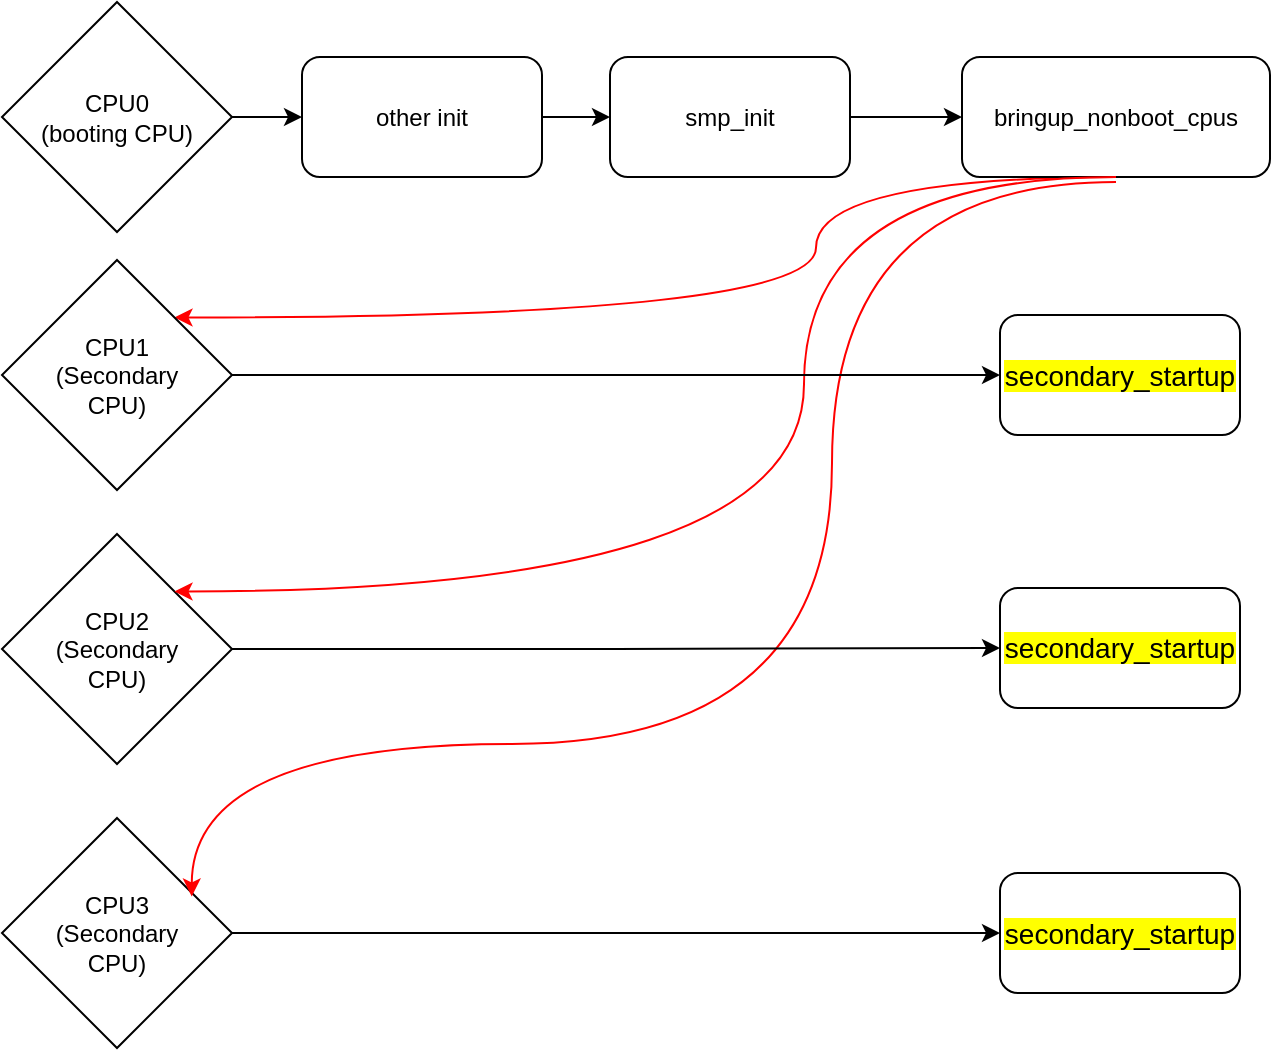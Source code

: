 <mxfile version="20.3.0" type="device" pages="5"><diagram id="mFmFVsJ5BolyFOeWkQ05" name="main"><mxGraphModel dx="2555" dy="-192" grid="0" gridSize="10" guides="1" tooltips="1" connect="1" arrows="1" fold="1" page="1" pageScale="1" pageWidth="827" pageHeight="1169" math="0" shadow="0"><root><mxCell id="0"/><mxCell id="1" parent="0"/><mxCell id="C0CFXVIg76EAOC8PRVhf-3" value="" style="edgeStyle=orthogonalEdgeStyle;curved=1;rounded=0;orthogonalLoop=1;jettySize=auto;html=1;strokeColor=#000000;" parent="1" source="fEjBXG9jm2WH6g5U5zTL-1" target="C0CFXVIg76EAOC8PRVhf-1" edge="1"><mxGeometry relative="1" as="geometry"/></mxCell><mxCell id="fEjBXG9jm2WH6g5U5zTL-1" value="CPU0&lt;br&gt;(booting CPU)" style="rhombus;whiteSpace=wrap;html=1;" parent="1" vertex="1"><mxGeometry x="-791" y="1457" width="115" height="115" as="geometry"/></mxCell><mxCell id="HuUReSMt45u0i1V1JpUG-8" value="" style="edgeStyle=orthogonalEdgeStyle;rounded=0;orthogonalLoop=1;jettySize=auto;html=1;" parent="1" source="fEjBXG9jm2WH6g5U5zTL-2" target="HuUReSMt45u0i1V1JpUG-1" edge="1"><mxGeometry relative="1" as="geometry"/></mxCell><mxCell id="fEjBXG9jm2WH6g5U5zTL-2" value="smp_init" style="rounded=1;whiteSpace=wrap;html=1;" parent="1" vertex="1"><mxGeometry x="-487" y="1484.5" width="120" height="60" as="geometry"/></mxCell><mxCell id="HuUReSMt45u0i1V1JpUG-9" style="edgeStyle=orthogonalEdgeStyle;rounded=0;orthogonalLoop=1;jettySize=auto;html=1;curved=1;entryX=1;entryY=0;entryDx=0;entryDy=0;strokeColor=#FF0000;" parent="1" source="HuUReSMt45u0i1V1JpUG-1" target="HuUReSMt45u0i1V1JpUG-2" edge="1"><mxGeometry relative="1" as="geometry"><Array as="points"><mxPoint x="-384" y="1545"/><mxPoint x="-384" y="1615"/></Array></mxGeometry></mxCell><mxCell id="HuUReSMt45u0i1V1JpUG-1" value="bringup_nonboot_cpus" style="rounded=1;whiteSpace=wrap;html=1;" parent="1" vertex="1"><mxGeometry x="-311" y="1484.5" width="154" height="60" as="geometry"/></mxCell><mxCell id="HuUReSMt45u0i1V1JpUG-2" value="CPU1&lt;br&gt;(Secondary &lt;br&gt;CPU)" style="rhombus;whiteSpace=wrap;html=1;" parent="1" vertex="1"><mxGeometry x="-791" y="1586" width="115" height="115" as="geometry"/></mxCell><mxCell id="HuUReSMt45u0i1V1JpUG-3" value="CPU2&lt;br&gt;(Secondary &lt;br&gt;CPU)" style="rhombus;whiteSpace=wrap;html=1;" parent="1" vertex="1"><mxGeometry x="-791" y="1723" width="115" height="115" as="geometry"/></mxCell><mxCell id="HuUReSMt45u0i1V1JpUG-4" value="CPU3&lt;br&gt;(Secondary &lt;br&gt;CPU)" style="rhombus;whiteSpace=wrap;html=1;" parent="1" vertex="1"><mxGeometry x="-791" y="1865" width="115" height="115" as="geometry"/></mxCell><mxCell id="HuUReSMt45u0i1V1JpUG-5" value="&lt;span style=&quot;font-size:10.5pt;font-family:&lt;br/&gt;等线;mso-ascii-theme-font:minor-latin;mso-fareast-theme-font:minor-latin;&lt;br/&gt;mso-hansi-theme-font:minor-latin;mso-bidi-font-family:宋体;background:yellow;&lt;br/&gt;mso-highlight:yellow;mso-font-kerning:0pt;mso-ansi-language:EN-US;mso-fareast-language:&lt;br/&gt;ZH-CN;mso-bidi-language:AR-SA&quot; lang=&quot;EN-US&quot;&gt;secondary_startup&lt;/span&gt;" style="rounded=1;whiteSpace=wrap;html=1;" parent="1" vertex="1"><mxGeometry x="-292" y="1613.5" width="120" height="60" as="geometry"/></mxCell><mxCell id="HuUReSMt45u0i1V1JpUG-10" style="edgeStyle=orthogonalEdgeStyle;rounded=0;orthogonalLoop=1;jettySize=auto;html=1;curved=1;entryX=1;entryY=0;entryDx=0;entryDy=0;exitX=0.5;exitY=1;exitDx=0;exitDy=0;strokeColor=#FF0000;" parent="1" source="HuUReSMt45u0i1V1JpUG-1" target="HuUReSMt45u0i1V1JpUG-3" edge="1"><mxGeometry relative="1" as="geometry"><mxPoint x="-376.059" y="1554.5" as="sourcePoint"/><mxPoint x="-666.5" y="1654" as="targetPoint"/><Array as="points"><mxPoint x="-390" y="1544"/><mxPoint x="-390" y="1752"/></Array></mxGeometry></mxCell><mxCell id="HuUReSMt45u0i1V1JpUG-11" style="edgeStyle=orthogonalEdgeStyle;rounded=0;orthogonalLoop=1;jettySize=auto;html=1;curved=1;entryX=0.825;entryY=0.341;entryDx=0;entryDy=0;entryPerimeter=0;strokeColor=#FF0000;" parent="1" target="HuUReSMt45u0i1V1JpUG-4" edge="1"><mxGeometry relative="1" as="geometry"><mxPoint x="-234" y="1547" as="sourcePoint"/><mxPoint x="-694.75" y="1624.75" as="targetPoint"/><Array as="points"><mxPoint x="-376" y="1828"/><mxPoint x="-696" y="1828"/></Array></mxGeometry></mxCell><mxCell id="HuUReSMt45u0i1V1JpUG-12" value="" style="edgeStyle=orthogonalEdgeStyle;rounded=0;orthogonalLoop=1;jettySize=auto;html=1;exitX=1;exitY=0.5;exitDx=0;exitDy=0;" parent="1" source="HuUReSMt45u0i1V1JpUG-2" target="HuUReSMt45u0i1V1JpUG-5" edge="1"><mxGeometry relative="1" as="geometry"><mxPoint x="-509" y="1524.5" as="sourcePoint"/><mxPoint x="-453" y="1524.5" as="targetPoint"/></mxGeometry></mxCell><mxCell id="HuUReSMt45u0i1V1JpUG-13" value="&lt;span style=&quot;font-size:10.5pt;font-family:&lt;br/&gt;等线;mso-ascii-theme-font:minor-latin;mso-fareast-theme-font:minor-latin;&lt;br/&gt;mso-hansi-theme-font:minor-latin;mso-bidi-font-family:宋体;background:yellow;&lt;br/&gt;mso-highlight:yellow;mso-font-kerning:0pt;mso-ansi-language:EN-US;mso-fareast-language:&lt;br/&gt;ZH-CN;mso-bidi-language:AR-SA&quot; lang=&quot;EN-US&quot;&gt;secondary_startup&lt;/span&gt;" style="rounded=1;whiteSpace=wrap;html=1;" parent="1" vertex="1"><mxGeometry x="-292" y="1750" width="120" height="60" as="geometry"/></mxCell><mxCell id="HuUReSMt45u0i1V1JpUG-14" value="" style="edgeStyle=orthogonalEdgeStyle;rounded=0;orthogonalLoop=1;jettySize=auto;html=1;exitX=1;exitY=0.5;exitDx=0;exitDy=0;" parent="1" source="HuUReSMt45u0i1V1JpUG-3" target="HuUReSMt45u0i1V1JpUG-13" edge="1"><mxGeometry relative="1" as="geometry"><mxPoint x="-666.0" y="1653.5" as="sourcePoint"/><mxPoint x="-282" y="1653.5" as="targetPoint"/></mxGeometry></mxCell><mxCell id="HuUReSMt45u0i1V1JpUG-15" value="&lt;span style=&quot;font-size:10.5pt;font-family:&lt;br/&gt;等线;mso-ascii-theme-font:minor-latin;mso-fareast-theme-font:minor-latin;&lt;br/&gt;mso-hansi-theme-font:minor-latin;mso-bidi-font-family:宋体;background:yellow;&lt;br/&gt;mso-highlight:yellow;mso-font-kerning:0pt;mso-ansi-language:EN-US;mso-fareast-language:&lt;br/&gt;ZH-CN;mso-bidi-language:AR-SA&quot; lang=&quot;EN-US&quot;&gt;secondary_startup&lt;/span&gt;" style="rounded=1;whiteSpace=wrap;html=1;" parent="1" vertex="1"><mxGeometry x="-292" y="1892.5" width="120" height="60" as="geometry"/></mxCell><mxCell id="HuUReSMt45u0i1V1JpUG-16" value="" style="edgeStyle=orthogonalEdgeStyle;rounded=0;orthogonalLoop=1;jettySize=auto;html=1;exitX=1;exitY=0.5;exitDx=0;exitDy=0;" parent="1" source="HuUReSMt45u0i1V1JpUG-4" target="HuUReSMt45u0i1V1JpUG-15" edge="1"><mxGeometry relative="1" as="geometry"><mxPoint x="-666.0" y="1790.5" as="sourcePoint"/><mxPoint x="-282" y="1790" as="targetPoint"/></mxGeometry></mxCell><mxCell id="C0CFXVIg76EAOC8PRVhf-2" value="" style="edgeStyle=orthogonalEdgeStyle;curved=1;rounded=0;orthogonalLoop=1;jettySize=auto;html=1;strokeColor=#000000;" parent="1" source="C0CFXVIg76EAOC8PRVhf-1" target="fEjBXG9jm2WH6g5U5zTL-2" edge="1"><mxGeometry relative="1" as="geometry"/></mxCell><mxCell id="C0CFXVIg76EAOC8PRVhf-1" value="other init" style="rounded=1;whiteSpace=wrap;html=1;" parent="1" vertex="1"><mxGeometry x="-641" y="1484.5" width="120" height="60" as="geometry"/></mxCell></root></mxGraphModel></diagram><diagram name="流程图" id="13e1069c-82ec-6db2-03f1-153e76fe0fe0"><mxGraphModel dx="3133" dy="1999" grid="1" gridSize="10" guides="1" tooltips="1" connect="1" arrows="1" fold="1" page="1" pageScale="1" pageWidth="1100" pageHeight="850" background="none" math="0" shadow="0"><root><mxCell id="0"/><mxCell id="1" parent="0"/><mxCell id="ygdB9YUxU8VSKslOSkt1-6" value="" style="verticalLabelPosition=bottom;verticalAlign=top;html=1;shape=mxgraph.basic.rect;fillColor2=none;strokeWidth=1;size=0;indent=5;dashed=1;fontColor=#0000FF;" parent="1" vertex="1"><mxGeometry x="-770" y="300" width="230" height="220" as="geometry"/></mxCell><mxCell id="YLykI5_s5Tqc0AHIYb6O-2" value="" style="verticalLabelPosition=bottom;verticalAlign=top;html=1;shape=mxgraph.basic.rect;fillColor2=none;strokeWidth=1;size=0;indent=5;dashed=1;fontColor=#0000FF;" parent="1" vertex="1"><mxGeometry x="-290" y="588" width="210" height="262" as="geometry"/></mxCell><mxCell id="hTmgpqeCdvv3dtDzpgw4-10" value="&lt;span style=&quot;font-family: Helvetica;&quot;&gt;CPU0&lt;/span&gt;&lt;br style=&quot;font-family: Helvetica;&quot;&gt;&lt;span style=&quot;font-family: Helvetica;&quot;&gt;(booting CPU)&lt;/span&gt;" style="shape=umlLifeline;perimeter=lifelinePerimeter;whiteSpace=wrap;html=1;container=1;collapsible=0;recursiveResize=0;outlineConnect=0;rounded=1;shadow=0;comic=0;labelBackgroundColor=none;strokeWidth=1;fontFamily=Verdana;fontSize=12;align=center;" parent="1" vertex="1"><mxGeometry x="-1070" y="80" width="160" height="1090" as="geometry"/></mxCell><mxCell id="hTmgpqeCdvv3dtDzpgw4-11" value="" style="html=1;points=[];perimeter=orthogonalPerimeter;rounded=0;shadow=0;comic=0;labelBackgroundColor=none;strokeWidth=1;fontFamily=Verdana;fontSize=12;align=center;" parent="hTmgpqeCdvv3dtDzpgw4-10" vertex="1"><mxGeometry x="75" y="55" width="10" height="980" as="geometry"/></mxCell><mxCell id="TTWte7ANpSiXzP5jN9Zo-1" style="edgeStyle=orthogonalEdgeStyle;rounded=0;orthogonalLoop=1;jettySize=auto;html=1;" parent="hTmgpqeCdvv3dtDzpgw4-10" edge="1"><mxGeometry relative="1" as="geometry"><mxPoint x="85" y="90" as="sourcePoint"/><mxPoint x="85" y="119.034" as="targetPoint"/><Array as="points"><mxPoint x="110" y="90"/><mxPoint x="110" y="119"/></Array></mxGeometry></mxCell><mxCell id="TTWte7ANpSiXzP5jN9Zo-2" value="&lt;div style=&quot;text-align: left;&quot;&gt;bringup_nonboot_cpus&lt;br&gt;&lt;/div&gt;" style="edgeLabel;html=1;align=center;verticalAlign=middle;resizable=0;points=[];" parent="TTWte7ANpSiXzP5jN9Zo-1" vertex="1" connectable="0"><mxGeometry x="-0.447" relative="1" as="geometry"><mxPoint x="63" y="10" as="offset"/></mxGeometry></mxCell><mxCell id="cSOSDsmGrDwy45gPFRhx-17" style="edgeStyle=orthogonalEdgeStyle;rounded=0;orthogonalLoop=1;jettySize=auto;html=1;" parent="hTmgpqeCdvv3dtDzpgw4-10" target="hTmgpqeCdvv3dtDzpgw4-17" edge="1"><mxGeometry relative="1" as="geometry"><mxPoint x="85" y="150" as="sourcePoint"/><mxPoint x="310" y="150" as="targetPoint"/><Array as="points"><mxPoint x="250" y="150"/><mxPoint x="250" y="150"/></Array></mxGeometry></mxCell><mxCell id="cSOSDsmGrDwy45gPFRhx-18" value="&lt;div style=&quot;text-align: left;&quot;&gt;arm_smccc_smc&lt;br&gt;&lt;/div&gt;" style="edgeLabel;html=1;align=center;verticalAlign=middle;resizable=0;points=[];" parent="cSOSDsmGrDwy45gPFRhx-17" vertex="1" connectable="0"><mxGeometry x="-0.447" relative="1" as="geometry"><mxPoint x="63" y="-10" as="offset"/></mxGeometry></mxCell><mxCell id="XYt0Rq3kr1tpv0g60TNd-11" style="edgeStyle=orthogonalEdgeStyle;rounded=0;orthogonalLoop=1;jettySize=auto;html=1;" edge="1" parent="hTmgpqeCdvv3dtDzpgw4-10" target="hTmgpqeCdvv3dtDzpgw4-11"><mxGeometry relative="1" as="geometry"><mxPoint x="85" y="180.0" as="sourcePoint"/><mxPoint x="85" y="209.034" as="targetPoint"/><Array as="points"><mxPoint x="110" y="180"/><mxPoint x="110" y="680"/></Array></mxGeometry></mxCell><mxCell id="XYt0Rq3kr1tpv0g60TNd-12" value="&lt;div style=&quot;text-align: left;&quot;&gt;&lt;b&gt;wait_for_completion_timeout&lt;/b&gt;&lt;/div&gt;&lt;div style=&quot;text-align: left;&quot;&gt;&lt;b&gt;(&amp;amp;cpu_running, 5s)&lt;/b&gt;&lt;br&gt;&lt;/div&gt;" style="edgeLabel;html=1;align=center;verticalAlign=middle;resizable=0;points=[];" vertex="1" connectable="0" parent="XYt0Rq3kr1tpv0g60TNd-11"><mxGeometry x="-0.447" relative="1" as="geometry"><mxPoint x="80" y="333" as="offset"/></mxGeometry></mxCell><mxCell id="hTmgpqeCdvv3dtDzpgw4-12" value="Note" style="shape=note;whiteSpace=wrap;html=1;size=14;verticalAlign=top;align=left;spacingTop=-6;rounded=0;shadow=0;comic=0;labelBackgroundColor=none;strokeWidth=1;fontFamily=Verdana;fontSize=12" parent="1" vertex="1"><mxGeometry x="-1060" y="-20" width="100" height="35" as="geometry"/></mxCell><mxCell id="hTmgpqeCdvv3dtDzpgw4-17" value="&lt;span style=&quot;font-family: Helvetica;&quot;&gt;CPU0&lt;/span&gt;&lt;br style=&quot;font-family: Helvetica;&quot;&gt;&lt;span style=&quot;font-family: Helvetica;&quot;&gt;(BL31)&lt;/span&gt;" style="shape=umlLifeline;perimeter=lifelinePerimeter;whiteSpace=wrap;html=1;container=1;collapsible=0;recursiveResize=0;outlineConnect=0;rounded=1;shadow=0;comic=0;labelBackgroundColor=none;strokeWidth=1;fontFamily=Verdana;fontSize=12;align=center;fillColor=#fa6800;fontColor=#000000;strokeColor=#C73500;" parent="1" vertex="1"><mxGeometry x="-832" y="80" width="160" height="1090" as="geometry"/></mxCell><mxCell id="hTmgpqeCdvv3dtDzpgw4-18" value="" style="html=1;points=[];perimeter=orthogonalPerimeter;rounded=0;shadow=0;comic=0;labelBackgroundColor=none;strokeWidth=1;fontFamily=Verdana;fontSize=12;align=center;fillColor=#fa6800;fontColor=#000000;strokeColor=#C73500;" parent="hTmgpqeCdvv3dtDzpgw4-17" vertex="1"><mxGeometry x="75" y="55" width="10" height="980" as="geometry"/></mxCell><mxCell id="cSOSDsmGrDwy45gPFRhx-20" style="edgeStyle=orthogonalEdgeStyle;rounded=0;orthogonalLoop=1;jettySize=auto;html=1;" parent="hTmgpqeCdvv3dtDzpgw4-17" edge="1"><mxGeometry relative="1" as="geometry"><mxPoint x="85" y="164.0" as="sourcePoint"/><mxPoint x="85" y="193.034" as="targetPoint"/><Array as="points"><mxPoint x="110" y="164"/><mxPoint x="110" y="193"/></Array></mxGeometry></mxCell><mxCell id="cSOSDsmGrDwy45gPFRhx-21" value="&lt;div style=&quot;text-align: left;&quot;&gt;psci_cpu_on&lt;br&gt;&lt;/div&gt;" style="edgeLabel;html=1;align=center;verticalAlign=middle;resizable=0;points=[];" parent="cSOSDsmGrDwy45gPFRhx-20" vertex="1" connectable="0"><mxGeometry x="-0.447" relative="1" as="geometry"><mxPoint x="45" y="10" as="offset"/></mxGeometry></mxCell><mxCell id="cSOSDsmGrDwy45gPFRhx-22" style="edgeStyle=orthogonalEdgeStyle;rounded=0;orthogonalLoop=1;jettySize=auto;html=1;" parent="hTmgpqeCdvv3dtDzpgw4-17" source="hTmgpqeCdvv3dtDzpgw4-18" edge="1"><mxGeometry relative="1" as="geometry"><mxPoint x="85" y="238.0" as="sourcePoint"/><mxPoint x="317.5" y="238.0" as="targetPoint"/><Array as="points"><mxPoint x="142" y="238"/><mxPoint x="142" y="238"/></Array></mxGeometry></mxCell><mxCell id="cSOSDsmGrDwy45gPFRhx-23" value="&lt;div style=&quot;text-align: left;&quot;&gt;psci_plat_pm_ops-&amp;gt;pwr_domain_on&lt;br&gt;&lt;/div&gt;" style="edgeLabel;html=1;align=center;verticalAlign=middle;resizable=0;points=[];" parent="cSOSDsmGrDwy45gPFRhx-22" vertex="1" connectable="0"><mxGeometry x="-0.447" relative="1" as="geometry"><mxPoint x="45" y="-8" as="offset"/></mxGeometry></mxCell><mxCell id="TW2_OD6zc8CGayDluR0A-6" style="edgeStyle=orthogonalEdgeStyle;rounded=0;orthogonalLoop=1;jettySize=auto;html=1;" parent="hTmgpqeCdvv3dtDzpgw4-17" edge="1"><mxGeometry relative="1" as="geometry"><mxPoint x="85" y="400.0" as="sourcePoint"/><mxPoint x="85" y="429.034" as="targetPoint"/><Array as="points"><mxPoint x="110" y="400"/><mxPoint x="110" y="429"/></Array></mxGeometry></mxCell><mxCell id="TW2_OD6zc8CGayDluR0A-7" value="&lt;div style=&quot;text-align: left;&quot;&gt;cm_init_context_by_index&lt;br&gt;&lt;/div&gt;&lt;div style=&quot;text-align: left;&quot;&gt;&lt;b&gt;返回normal world&lt;/b&gt;&lt;/div&gt;" style="edgeLabel;html=1;align=center;verticalAlign=middle;resizable=0;points=[];" parent="TW2_OD6zc8CGayDluR0A-6" vertex="1" connectable="0"><mxGeometry x="-0.447" relative="1" as="geometry"><mxPoint x="75" y="10" as="offset"/></mxGeometry></mxCell><mxCell id="hTmgpqeCdvv3dtDzpgw4-19" value="&lt;span style=&quot;font-family: Helvetica;&quot;&gt;CPU1&lt;/span&gt;&lt;br style=&quot;font-family: Helvetica;&quot;&gt;&lt;span style=&quot;font-family: Helvetica;&quot;&gt;(Secondary&amp;nbsp;&lt;/span&gt;&lt;span style=&quot;font-family: Helvetica;&quot;&gt;CPU)&lt;/span&gt;" style="shape=umlLifeline;perimeter=lifelinePerimeter;whiteSpace=wrap;html=1;container=1;collapsible=0;recursiveResize=0;outlineConnect=0;rounded=1;shadow=0;comic=0;labelBackgroundColor=none;strokeWidth=1;fontFamily=Verdana;fontSize=12;align=center;" parent="1" vertex="1"><mxGeometry x="-356" y="80" width="166" height="1090" as="geometry"/></mxCell><mxCell id="hTmgpqeCdvv3dtDzpgw4-20" value="" style="html=1;points=[];perimeter=orthogonalPerimeter;rounded=0;shadow=0;comic=0;labelBackgroundColor=none;strokeWidth=1;fontFamily=Verdana;fontSize=12;align=center;" parent="hTmgpqeCdvv3dtDzpgw4-19" vertex="1"><mxGeometry x="75" y="55" width="10" height="980" as="geometry"/></mxCell><mxCell id="9hZohQtWyfvlw4LdDc_p-1" style="edgeStyle=orthogonalEdgeStyle;rounded=0;orthogonalLoop=1;jettySize=auto;html=1;" parent="hTmgpqeCdvv3dtDzpgw4-19" edge="1"><mxGeometry relative="1" as="geometry"><mxPoint x="86" y="380.0" as="sourcePoint"/><mxPoint x="86" y="409.034" as="targetPoint"/><Array as="points"><mxPoint x="111" y="380"/><mxPoint x="111" y="409"/></Array></mxGeometry></mxCell><mxCell id="9hZohQtWyfvlw4LdDc_p-2" value="&lt;div style=&quot;text-align: left;&quot;&gt;&lt;span style=&quot;font-size: 12px; text-align: center; background-color: rgb(248, 249, 250);&quot;&gt;secondary_startup&lt;/span&gt;&lt;br&gt;&lt;/div&gt;&lt;div style=&quot;text-align: left;&quot;&gt;&lt;span style=&quot;font-size: 12px; text-align: center; background-color: rgb(248, 249, 250);&quot;&gt;&lt;b&gt;设置页表，使能MMU&lt;/b&gt;&lt;/span&gt;&lt;/div&gt;" style="edgeLabel;html=1;align=center;verticalAlign=middle;resizable=0;points=[];" parent="9hZohQtWyfvlw4LdDc_p-1" vertex="1" connectable="0"><mxGeometry x="-0.447" relative="1" as="geometry"><mxPoint x="68" y="10" as="offset"/></mxGeometry></mxCell><mxCell id="9hZohQtWyfvlw4LdDc_p-3" style="edgeStyle=orthogonalEdgeStyle;rounded=0;orthogonalLoop=1;jettySize=auto;html=1;" parent="hTmgpqeCdvv3dtDzpgw4-19" edge="1"><mxGeometry relative="1" as="geometry"><mxPoint x="85" y="517" as="sourcePoint"/><mxPoint x="85" y="546.034" as="targetPoint"/><Array as="points"><mxPoint x="110" y="517"/><mxPoint x="110" y="546"/></Array></mxGeometry></mxCell><mxCell id="9hZohQtWyfvlw4LdDc_p-4" value="&lt;div style=&quot;text-align: center;&quot;&gt;&lt;span style=&quot;font-size: 12px;&quot;&gt;store_cpu_topology&lt;/span&gt;&lt;br&gt;&lt;/div&gt;" style="edgeLabel;html=1;align=center;verticalAlign=middle;resizable=0;points=[];" parent="9hZohQtWyfvlw4LdDc_p-3" vertex="1" connectable="0"><mxGeometry x="-0.447" relative="1" as="geometry"><mxPoint x="58" y="10" as="offset"/></mxGeometry></mxCell><mxCell id="9hZohQtWyfvlw4LdDc_p-5" style="edgeStyle=orthogonalEdgeStyle;rounded=0;orthogonalLoop=1;jettySize=auto;html=1;" parent="hTmgpqeCdvv3dtDzpgw4-19" edge="1"><mxGeometry relative="1" as="geometry"><mxPoint x="85" y="567" as="sourcePoint"/><mxPoint x="85" y="596.034" as="targetPoint"/><Array as="points"><mxPoint x="110" y="567"/><mxPoint x="110" y="596"/></Array></mxGeometry></mxCell><mxCell id="9hZohQtWyfvlw4LdDc_p-6" value="&lt;div style=&quot;text-align: center;&quot;&gt;&lt;span style=&quot;font-size: 12px;&quot;&gt;notify_cpu_starting&lt;/span&gt;&lt;br&gt;&lt;/div&gt;&lt;div style=&quot;text-align: center;&quot;&gt;&lt;span style=&quot;font-size: 12px;&quot;&gt;&lt;b&gt;使能gic&amp;amp;arch timer&lt;/b&gt;&lt;/span&gt;&lt;/div&gt;" style="edgeLabel;html=1;align=center;verticalAlign=middle;resizable=0;points=[];" parent="9hZohQtWyfvlw4LdDc_p-5" vertex="1" connectable="0"><mxGeometry x="-0.447" relative="1" as="geometry"><mxPoint x="58" y="10" as="offset"/></mxGeometry></mxCell><mxCell id="9hZohQtWyfvlw4LdDc_p-7" style="edgeStyle=orthogonalEdgeStyle;rounded=0;orthogonalLoop=1;jettySize=auto;html=1;" parent="hTmgpqeCdvv3dtDzpgw4-19" edge="1"><mxGeometry relative="1" as="geometry"><mxPoint x="85" y="617.48" as="sourcePoint"/><mxPoint x="85" y="646.514" as="targetPoint"/><Array as="points"><mxPoint x="110" y="617.48"/><mxPoint x="110" y="646.48"/></Array></mxGeometry></mxCell><mxCell id="9hZohQtWyfvlw4LdDc_p-8" value="&lt;div style=&quot;text-align: center;&quot;&gt;&lt;span style=&quot;font-size: 12px;&quot;&gt;set_cpu_online&lt;/span&gt;&lt;br&gt;&lt;/div&gt;" style="edgeLabel;html=1;align=center;verticalAlign=middle;resizable=0;points=[];" parent="9hZohQtWyfvlw4LdDc_p-7" vertex="1" connectable="0"><mxGeometry x="-0.447" relative="1" as="geometry"><mxPoint x="49" y="15" as="offset"/></mxGeometry></mxCell><mxCell id="ygdB9YUxU8VSKslOSkt1-1" value="secondary_start_kernel" style="text;strokeColor=none;fillColor=none;html=1;fontSize=9;fontStyle=1;verticalAlign=middle;align=center;dashed=1;fontColor=#000000;" parent="hTmgpqeCdvv3dtDzpgw4-19" vertex="1"><mxGeometry x="136" y="488" width="30" height="20" as="geometry"/></mxCell><mxCell id="ygdB9YUxU8VSKslOSkt1-11" style="edgeStyle=orthogonalEdgeStyle;rounded=0;orthogonalLoop=1;jettySize=auto;html=1;" parent="hTmgpqeCdvv3dtDzpgw4-19" edge="1"><mxGeometry relative="1" as="geometry"><mxPoint x="85" y="434" as="sourcePoint"/><mxPoint x="85" y="463.034" as="targetPoint"/><Array as="points"><mxPoint x="110" y="434"/><mxPoint x="110" y="463"/></Array></mxGeometry></mxCell><mxCell id="ygdB9YUxU8VSKslOSkt1-12" value="&lt;div style=&quot;text-align: center;&quot;&gt;&lt;span style=&quot;font-size: 12px;&quot;&gt;__secondary_switched&lt;/span&gt;&lt;br&gt;&lt;/div&gt;&lt;div style=&quot;text-align: left;&quot;&gt;&lt;span style=&quot;font-size: 12px; text-align: center; background-color: rgb(248, 249, 250);&quot;&gt;&lt;b&gt;设置异常vector&lt;/b&gt;&lt;/span&gt;&lt;/div&gt;" style="edgeLabel;html=1;align=center;verticalAlign=middle;resizable=0;points=[];" parent="ygdB9YUxU8VSKslOSkt1-11" vertex="1" connectable="0"><mxGeometry x="-0.447" relative="1" as="geometry"><mxPoint x="68" y="10" as="offset"/></mxGeometry></mxCell><mxCell id="XYt0Rq3kr1tpv0g60TNd-1" style="edgeStyle=orthogonalEdgeStyle;rounded=0;orthogonalLoop=1;jettySize=auto;html=1;" edge="1" parent="hTmgpqeCdvv3dtDzpgw4-19"><mxGeometry relative="1" as="geometry"><mxPoint x="85" y="723" as="sourcePoint"/><mxPoint x="85" y="752.034" as="targetPoint"/><Array as="points"><mxPoint x="110" y="723"/><mxPoint x="110" y="752"/></Array></mxGeometry></mxCell><mxCell id="XYt0Rq3kr1tpv0g60TNd-2" value="&lt;div style=&quot;&quot;&gt;&lt;span style=&quot;font-size: 12px;&quot;&gt;cpu_startup_entry&lt;/span&gt;&lt;/div&gt;&lt;div style=&quot;&quot;&gt;&lt;span style=&quot;font-size: 12px;&quot;&gt;(CPUHP_AP_ONLINE_IDLE)&lt;/span&gt;&lt;br&gt;&lt;/div&gt;&lt;div style=&quot;&quot;&gt;&lt;span style=&quot;font-size: 12px;&quot;&gt;&lt;b&gt;进idle（WFI）&lt;/b&gt;&lt;/span&gt;&lt;/div&gt;" style="edgeLabel;html=1;align=left;verticalAlign=middle;resizable=0;points=[];" vertex="1" connectable="0" parent="XYt0Rq3kr1tpv0g60TNd-1"><mxGeometry x="-0.447" relative="1" as="geometry"><mxPoint x="9" y="15" as="offset"/></mxGeometry></mxCell><mxCell id="hTmgpqeCdvv3dtDzpgw4-21" value="&lt;span style=&quot;font-family: Helvetica;&quot;&gt;CPU2&lt;/span&gt;&lt;br style=&quot;font-family: Helvetica;&quot;&gt;&lt;span style=&quot;font-family: Helvetica;&quot;&gt;(Secondary&amp;nbsp;&lt;/span&gt;&lt;span style=&quot;font-family: Helvetica;&quot;&gt;CPU)&lt;/span&gt;" style="shape=umlLifeline;perimeter=lifelinePerimeter;whiteSpace=wrap;html=1;container=1;collapsible=0;recursiveResize=0;outlineConnect=0;rounded=1;shadow=0;comic=0;labelBackgroundColor=none;strokeWidth=1;fontFamily=Verdana;fontSize=12;align=center;" parent="1" vertex="1"><mxGeometry x="-118" y="80" width="160" height="1090" as="geometry"/></mxCell><mxCell id="hTmgpqeCdvv3dtDzpgw4-22" value="" style="html=1;points=[];perimeter=orthogonalPerimeter;rounded=0;shadow=0;comic=0;labelBackgroundColor=none;strokeWidth=1;fontFamily=Verdana;fontSize=12;align=center;" parent="hTmgpqeCdvv3dtDzpgw4-21" vertex="1"><mxGeometry x="75" y="55" width="10" height="980" as="geometry"/></mxCell><mxCell id="hTmgpqeCdvv3dtDzpgw4-23" value="&lt;span style=&quot;font-family: Helvetica;&quot;&gt;CPU3&lt;/span&gt;&lt;br style=&quot;font-family: Helvetica;&quot;&gt;&lt;span style=&quot;font-family: Helvetica;&quot;&gt;(Secondary&amp;nbsp;&lt;/span&gt;&lt;span style=&quot;font-family: Helvetica;&quot;&gt;CPU)&lt;/span&gt;" style="shape=umlLifeline;perimeter=lifelinePerimeter;whiteSpace=wrap;html=1;container=1;collapsible=0;recursiveResize=0;outlineConnect=0;rounded=1;shadow=0;comic=0;labelBackgroundColor=none;strokeWidth=1;fontFamily=Verdana;fontSize=12;align=center;" parent="1" vertex="1"><mxGeometry x="120" y="80" width="160" height="1090" as="geometry"/></mxCell><mxCell id="hTmgpqeCdvv3dtDzpgw4-24" value="" style="html=1;points=[];perimeter=orthogonalPerimeter;rounded=0;shadow=0;comic=0;labelBackgroundColor=none;strokeWidth=1;fontFamily=Verdana;fontSize=12;align=center;" parent="hTmgpqeCdvv3dtDzpgw4-23" vertex="1"><mxGeometry x="75" y="55" width="10" height="980" as="geometry"/></mxCell><mxCell id="hTmgpqeCdvv3dtDzpgw4-25" value="&lt;span style=&quot;font-family: Helvetica;&quot;&gt;CPU&amp;lt;n&amp;gt;&lt;/span&gt;&lt;br style=&quot;font-family: Helvetica;&quot;&gt;&lt;span style=&quot;font-family: Helvetica;&quot;&gt;(Secondary&amp;nbsp;&lt;/span&gt;&lt;span style=&quot;font-family: Helvetica;&quot;&gt;CPU)&lt;/span&gt;" style="shape=umlLifeline;perimeter=lifelinePerimeter;whiteSpace=wrap;html=1;container=1;collapsible=0;recursiveResize=0;outlineConnect=0;rounded=1;shadow=0;comic=0;labelBackgroundColor=none;strokeWidth=1;fontFamily=Verdana;fontSize=12;align=center;" parent="1" vertex="1"><mxGeometry x="358" y="80" width="160" height="1090" as="geometry"/></mxCell><mxCell id="hTmgpqeCdvv3dtDzpgw4-26" value="" style="html=1;points=[];perimeter=orthogonalPerimeter;rounded=0;shadow=0;comic=0;labelBackgroundColor=none;strokeWidth=1;fontFamily=Verdana;fontSize=12;align=center;" parent="hTmgpqeCdvv3dtDzpgw4-25" vertex="1"><mxGeometry x="75" y="55" width="10" height="980" as="geometry"/></mxCell><mxCell id="cSOSDsmGrDwy45gPFRhx-1" value="&lt;span style=&quot;font-family: Helvetica;&quot;&gt;CPU0&lt;/span&gt;&lt;br style=&quot;font-family: Helvetica;&quot;&gt;&lt;span style=&quot;font-family: Helvetica;&quot;&gt;(&lt;/span&gt;&lt;span style=&quot;font-size:10.5pt;font-family:&lt;br/&gt;等线;mso-ascii-theme-font:minor-latin;mso-fareast-theme-font:minor-latin;&lt;br/&gt;mso-hansi-theme-font:minor-latin;mso-bidi-font-family:宋体;mso-font-kerning:0pt;&lt;br/&gt;mso-ansi-language:EN-US;mso-fareast-language:ZH-CN;mso-bidi-language:AR-SA&quot; lang=&quot;EN-US&quot;&gt;mahakala platform&lt;/span&gt;&lt;span style=&quot;font-family: Helvetica;&quot;&gt;)&lt;/span&gt;" style="shape=umlLifeline;perimeter=lifelinePerimeter;whiteSpace=wrap;html=1;container=1;collapsible=0;recursiveResize=0;outlineConnect=0;rounded=1;shadow=0;comic=0;labelBackgroundColor=none;strokeWidth=1;fontFamily=Verdana;fontSize=12;align=center;fillColor=#b0e3e6;strokeColor=#0e8088;" parent="1" vertex="1"><mxGeometry x="-594" y="80" width="160" height="1090" as="geometry"/></mxCell><mxCell id="cSOSDsmGrDwy45gPFRhx-2" value="" style="html=1;points=[];perimeter=orthogonalPerimeter;rounded=0;shadow=0;comic=0;labelBackgroundColor=none;strokeWidth=1;fontFamily=Verdana;fontSize=12;align=center;fillColor=#b0e3e6;strokeColor=#0e8088;" parent="cSOSDsmGrDwy45gPFRhx-1" vertex="1"><mxGeometry x="75" y="55" width="10" height="980" as="geometry"/></mxCell><mxCell id="TW2_OD6zc8CGayDluR0A-1" style="edgeStyle=orthogonalEdgeStyle;rounded=0;orthogonalLoop=1;jettySize=auto;html=1;" parent="cSOSDsmGrDwy45gPFRhx-1" edge="1"><mxGeometry relative="1" as="geometry"><mxPoint x="85" y="260.0" as="sourcePoint"/><mxPoint x="85" y="289.034" as="targetPoint"/><Array as="points"><mxPoint x="110" y="260"/><mxPoint x="110" y="289"/></Array></mxGeometry></mxCell><mxCell id="TW2_OD6zc8CGayDluR0A-2" value="&lt;div style=&quot;text-align: left;&quot;&gt;&lt;span lang=&quot;EN-US&quot;&gt;&lt;b&gt;mahakala_set_core_entry&lt;/b&gt;&lt;/span&gt;&lt;/div&gt;&lt;div style=&quot;text-align: left;&quot;&gt;&lt;span lang=&quot;EN-US&quot;&gt;(core,&amp;nbsp;mahakala_sec_entrypoint);&lt;/span&gt;&lt;br&gt;&lt;/div&gt;" style="edgeLabel;html=1;align=center;verticalAlign=middle;resizable=0;points=[];" parent="TW2_OD6zc8CGayDluR0A-1" vertex="1" connectable="0"><mxGeometry x="-0.447" relative="1" as="geometry"><mxPoint x="97" y="10" as="offset"/></mxGeometry></mxCell><mxCell id="TW2_OD6zc8CGayDluR0A-3" style="edgeStyle=orthogonalEdgeStyle;rounded=0;orthogonalLoop=1;jettySize=auto;html=1;" parent="cSOSDsmGrDwy45gPFRhx-1" edge="1"><mxGeometry relative="1" as="geometry"><mxPoint x="85" y="316.0" as="sourcePoint"/><mxPoint x="85" y="345.034" as="targetPoint"/><Array as="points"><mxPoint x="110" y="316"/><mxPoint x="110" y="345"/></Array></mxGeometry></mxCell><mxCell id="TW2_OD6zc8CGayDluR0A-4" value="&lt;div style=&quot;text-align: left;&quot;&gt;&lt;span lang=&quot;EN-US&quot;&gt;&lt;b&gt;mahakala_powerup_core&lt;/b&gt;&lt;/span&gt;&lt;/div&gt;&lt;div style=&quot;text-align: left;&quot;&gt;&lt;span lang=&quot;EN-US&quot;&gt;(cluster,&amp;nbsp;core)&lt;/span&gt;&lt;br&gt;&lt;/div&gt;" style="edgeLabel;html=1;align=center;verticalAlign=middle;resizable=0;points=[];" parent="TW2_OD6zc8CGayDluR0A-3" vertex="1" connectable="0"><mxGeometry x="-0.447" relative="1" as="geometry"><mxPoint x="77" y="14" as="offset"/></mxGeometry></mxCell><mxCell id="ygdB9YUxU8VSKslOSkt1-4" style="edgeStyle=orthogonalEdgeStyle;rounded=0;orthogonalLoop=1;jettySize=auto;html=1;" parent="cSOSDsmGrDwy45gPFRhx-1" target="hTmgpqeCdvv3dtDzpgw4-19" edge="1"><mxGeometry relative="1" as="geometry"><mxPoint x="85" y="370" as="sourcePoint"/><mxPoint x="317.5" y="370" as="targetPoint"/><Array as="points"><mxPoint x="244" y="370"/><mxPoint x="244" y="370"/></Array></mxGeometry></mxCell><mxCell id="ygdB9YUxU8VSKslOSkt1-5" value="&lt;div style=&quot;text-align: left;&quot;&gt;release core&lt;br&gt;&lt;/div&gt;" style="edgeLabel;html=1;align=center;verticalAlign=middle;resizable=0;points=[];" parent="ygdB9YUxU8VSKslOSkt1-4" vertex="1" connectable="0"><mxGeometry x="-0.447" relative="1" as="geometry"><mxPoint x="63" y="-10" as="offset"/></mxGeometry></mxCell><mxCell id="9hZohQtWyfvlw4LdDc_p-9" style="edgeStyle=orthogonalEdgeStyle;rounded=0;orthogonalLoop=1;jettySize=auto;html=1;" parent="1" edge="1"><mxGeometry relative="1" as="geometry"><mxPoint x="-271" y="747" as="sourcePoint"/><mxPoint x="-271" y="776.034" as="targetPoint"/><Array as="points"><mxPoint x="-246" y="747"/><mxPoint x="-246" y="776"/></Array></mxGeometry></mxCell><mxCell id="9hZohQtWyfvlw4LdDc_p-10" value="&lt;div style=&quot;&quot;&gt;&lt;span style=&quot;font-size: 12px;&quot;&gt;&lt;b&gt;complete(&amp;amp;cpu_running);&lt;/b&gt;&lt;/span&gt;&lt;br&gt;&lt;/div&gt;" style="edgeLabel;html=1;align=left;verticalAlign=middle;resizable=0;points=[];" parent="9hZohQtWyfvlw4LdDc_p-9" vertex="1" connectable="0"><mxGeometry x="-0.447" relative="1" as="geometry"><mxPoint x="9" y="15" as="offset"/></mxGeometry></mxCell><mxCell id="ygdB9YUxU8VSKslOSkt1-8" value="psci_cpu_on_start" style="text;strokeColor=none;fillColor=none;html=1;fontSize=9;fontStyle=1;verticalAlign=middle;align=center;dashed=1;fontColor=#000000;" parent="1" vertex="1"><mxGeometry x="-670" y="280" width="30" height="20" as="geometry"/></mxCell><mxCell id="ygdB9YUxU8VSKslOSkt1-16" value="notify booting cpu&amp;nbsp;" style="html=1;verticalAlign=bottom;endArrow=open;dashed=1;endSize=8;rounded=0;strokeColor=#000000;curved=1;" parent="1" target="hTmgpqeCdvv3dtDzpgw4-10" edge="1" source="hTmgpqeCdvv3dtDzpgw4-20"><mxGeometry relative="1" as="geometry"><mxPoint x="-757" y="510" as="sourcePoint"/><mxPoint x="-837" y="510" as="targetPoint"/><Array as="points"><mxPoint x="-610" y="780"/></Array></mxGeometry></mxCell></root></mxGraphModel></diagram><diagram id="xrC5I1uagfNQmymDBfI9" name="简易流程"><mxGraphModel dx="3687" dy="1149" grid="0" gridSize="10" guides="1" tooltips="1" connect="1" arrows="1" fold="1" page="1" pageScale="1" pageWidth="827" pageHeight="1169" math="0" shadow="0"><root><mxCell id="0"/><mxCell id="1" parent="0"/><mxCell id="Tz2V_vQjgZKG7DzzzOA0-1" value="" style="verticalLabelPosition=bottom;verticalAlign=top;html=1;shape=mxgraph.basic.rect;fillColor2=none;strokeWidth=1;size=0;indent=5;dashed=1;fontColor=#0000FF;" parent="1" vertex="1"><mxGeometry x="-837" y="300" width="230" height="164" as="geometry"/></mxCell><mxCell id="Tz2V_vQjgZKG7DzzzOA0-3" value="&lt;span style=&quot;font-family: Helvetica;&quot;&gt;CPU0&lt;/span&gt;&lt;br style=&quot;font-family: Helvetica;&quot;&gt;&lt;span style=&quot;font-family: Helvetica;&quot;&gt;(booting CPU)&lt;/span&gt;" style="shape=umlLifeline;perimeter=lifelinePerimeter;whiteSpace=wrap;html=1;container=1;collapsible=0;recursiveResize=0;outlineConnect=0;rounded=1;shadow=0;comic=0;labelBackgroundColor=none;strokeWidth=1;fontFamily=Verdana;fontSize=12;align=center;" parent="1" vertex="1"><mxGeometry x="-1137" y="80" width="160" height="1090" as="geometry"/></mxCell><mxCell id="Tz2V_vQjgZKG7DzzzOA0-4" value="" style="html=1;points=[];perimeter=orthogonalPerimeter;rounded=0;shadow=0;comic=0;labelBackgroundColor=none;strokeWidth=1;fontFamily=Verdana;fontSize=12;align=center;" parent="Tz2V_vQjgZKG7DzzzOA0-3" vertex="1"><mxGeometry x="75" y="55" width="10" height="980" as="geometry"/></mxCell><mxCell id="Tz2V_vQjgZKG7DzzzOA0-5" style="edgeStyle=orthogonalEdgeStyle;rounded=0;orthogonalLoop=1;jettySize=auto;html=1;" parent="Tz2V_vQjgZKG7DzzzOA0-3" edge="1"><mxGeometry relative="1" as="geometry"><mxPoint x="85" y="90" as="sourcePoint"/><mxPoint x="85" y="119.034" as="targetPoint"/><Array as="points"><mxPoint x="110" y="90"/><mxPoint x="110" y="119"/></Array></mxGeometry></mxCell><mxCell id="Tz2V_vQjgZKG7DzzzOA0-6" value="&lt;div style=&quot;text-align: left;&quot;&gt;bringup_nonboot_cpus&lt;br&gt;&lt;/div&gt;" style="edgeLabel;html=1;align=center;verticalAlign=middle;resizable=0;points=[];" parent="Tz2V_vQjgZKG7DzzzOA0-5" vertex="1" connectable="0"><mxGeometry x="-0.447" relative="1" as="geometry"><mxPoint x="63" y="10" as="offset"/></mxGeometry></mxCell><mxCell id="Tz2V_vQjgZKG7DzzzOA0-7" style="edgeStyle=orthogonalEdgeStyle;rounded=0;orthogonalLoop=1;jettySize=auto;html=1;" parent="Tz2V_vQjgZKG7DzzzOA0-3" target="Tz2V_vQjgZKG7DzzzOA0-10" edge="1"><mxGeometry relative="1" as="geometry"><mxPoint x="85" y="150" as="sourcePoint"/><mxPoint x="310" y="150" as="targetPoint"/><Array as="points"><mxPoint x="250" y="150"/><mxPoint x="250" y="150"/></Array></mxGeometry></mxCell><mxCell id="Tz2V_vQjgZKG7DzzzOA0-8" value="&lt;div style=&quot;text-align: left;&quot;&gt;arm_smccc_smc&lt;br&gt;&lt;/div&gt;" style="edgeLabel;html=1;align=center;verticalAlign=middle;resizable=0;points=[];" parent="Tz2V_vQjgZKG7DzzzOA0-7" vertex="1" connectable="0"><mxGeometry x="-0.447" relative="1" as="geometry"><mxPoint x="63" y="-10" as="offset"/></mxGeometry></mxCell><mxCell id="BNAbDWtvSpEETeookS25-1" style="edgeStyle=orthogonalEdgeStyle;rounded=0;orthogonalLoop=1;jettySize=auto;html=1;" edge="1" parent="Tz2V_vQjgZKG7DzzzOA0-3"><mxGeometry relative="1" as="geometry"><mxPoint x="85" y="178" as="sourcePoint"/><mxPoint x="86" y="515" as="targetPoint"/><Array as="points"><mxPoint x="110" y="178"/><mxPoint x="110" y="515"/><mxPoint x="86" y="515"/></Array></mxGeometry></mxCell><mxCell id="BNAbDWtvSpEETeookS25-2" value="&lt;div style=&quot;text-align: left;&quot;&gt;&lt;b&gt;wait_for_completion_timeout&lt;/b&gt;&lt;/div&gt;&lt;div style=&quot;text-align: left;&quot;&gt;&lt;b&gt;(&amp;amp;cpu_running, 5s)&lt;/b&gt;&lt;br&gt;&lt;/div&gt;" style="edgeLabel;html=1;align=center;verticalAlign=middle;resizable=0;points=[];" vertex="1" connectable="0" parent="BNAbDWtvSpEETeookS25-1"><mxGeometry x="-0.447" relative="1" as="geometry"><mxPoint x="86" y="36" as="offset"/></mxGeometry></mxCell><mxCell id="Tz2V_vQjgZKG7DzzzOA0-10" value="&lt;span style=&quot;font-family: Helvetica;&quot;&gt;CPU0&lt;/span&gt;&lt;br style=&quot;font-family: Helvetica;&quot;&gt;&lt;span style=&quot;font-family: Helvetica;&quot;&gt;(BL31)&lt;/span&gt;" style="shape=umlLifeline;perimeter=lifelinePerimeter;whiteSpace=wrap;html=1;container=1;collapsible=0;recursiveResize=0;outlineConnect=0;rounded=1;shadow=0;comic=0;labelBackgroundColor=none;strokeWidth=1;fontFamily=Verdana;fontSize=12;align=center;fillColor=#fa6800;fontColor=#000000;strokeColor=#C73500;" parent="1" vertex="1"><mxGeometry x="-899" y="80" width="160" height="1090" as="geometry"/></mxCell><mxCell id="Tz2V_vQjgZKG7DzzzOA0-11" value="" style="html=1;points=[];perimeter=orthogonalPerimeter;rounded=0;shadow=0;comic=0;labelBackgroundColor=none;strokeWidth=1;fontFamily=Verdana;fontSize=12;align=center;fillColor=#fa6800;fontColor=#000000;strokeColor=#C73500;" parent="Tz2V_vQjgZKG7DzzzOA0-10" vertex="1"><mxGeometry x="75" y="55" width="10" height="980" as="geometry"/></mxCell><mxCell id="Tz2V_vQjgZKG7DzzzOA0-12" style="edgeStyle=orthogonalEdgeStyle;rounded=0;orthogonalLoop=1;jettySize=auto;html=1;" parent="Tz2V_vQjgZKG7DzzzOA0-10" edge="1"><mxGeometry relative="1" as="geometry"><mxPoint x="85" y="164.0" as="sourcePoint"/><mxPoint x="85" y="193.034" as="targetPoint"/><Array as="points"><mxPoint x="110" y="164"/><mxPoint x="110" y="193"/></Array></mxGeometry></mxCell><mxCell id="Tz2V_vQjgZKG7DzzzOA0-13" value="&lt;div style=&quot;text-align: left;&quot;&gt;psci_cpu_on&lt;br&gt;&lt;/div&gt;" style="edgeLabel;html=1;align=center;verticalAlign=middle;resizable=0;points=[];" parent="Tz2V_vQjgZKG7DzzzOA0-12" vertex="1" connectable="0"><mxGeometry x="-0.447" relative="1" as="geometry"><mxPoint x="45" y="10" as="offset"/></mxGeometry></mxCell><mxCell id="Tz2V_vQjgZKG7DzzzOA0-14" style="edgeStyle=orthogonalEdgeStyle;rounded=0;orthogonalLoop=1;jettySize=auto;html=1;" parent="Tz2V_vQjgZKG7DzzzOA0-10" source="Tz2V_vQjgZKG7DzzzOA0-11" edge="1"><mxGeometry relative="1" as="geometry"><mxPoint x="85" y="238.0" as="sourcePoint"/><mxPoint x="317.5" y="238.0" as="targetPoint"/><Array as="points"><mxPoint x="142" y="238"/><mxPoint x="142" y="238"/></Array></mxGeometry></mxCell><mxCell id="Tz2V_vQjgZKG7DzzzOA0-15" value="&lt;div style=&quot;text-align: left;&quot;&gt;psci_plat_pm_ops-&amp;gt;pwr_domain_on&lt;br&gt;&lt;/div&gt;" style="edgeLabel;html=1;align=center;verticalAlign=middle;resizable=0;points=[];" parent="Tz2V_vQjgZKG7DzzzOA0-14" vertex="1" connectable="0"><mxGeometry x="-0.447" relative="1" as="geometry"><mxPoint x="45" y="-8" as="offset"/></mxGeometry></mxCell><mxCell id="Tz2V_vQjgZKG7DzzzOA0-16" style="edgeStyle=orthogonalEdgeStyle;rounded=0;orthogonalLoop=1;jettySize=auto;html=1;" parent="Tz2V_vQjgZKG7DzzzOA0-10" edge="1"><mxGeometry relative="1" as="geometry"><mxPoint x="85" y="351.0" as="sourcePoint"/><mxPoint x="85" y="380.034" as="targetPoint"/><Array as="points"><mxPoint x="110" y="351"/><mxPoint x="110" y="380"/></Array></mxGeometry></mxCell><mxCell id="Tz2V_vQjgZKG7DzzzOA0-17" value="&lt;div style=&quot;text-align: left;&quot;&gt;cm_init_context_by_index&lt;br&gt;&lt;/div&gt;&lt;div style=&quot;text-align: left;&quot;&gt;&lt;b&gt;return back tonormal world&lt;/b&gt;&lt;/div&gt;" style="edgeLabel;html=1;align=center;verticalAlign=middle;resizable=0;points=[];" parent="Tz2V_vQjgZKG7DzzzOA0-16" vertex="1" connectable="0"><mxGeometry x="-0.447" relative="1" as="geometry"><mxPoint x="82" y="11" as="offset"/></mxGeometry></mxCell><mxCell id="Tz2V_vQjgZKG7DzzzOA0-19" value="&lt;span style=&quot;font-family: Helvetica;&quot;&gt;CPU1&lt;/span&gt;&lt;br style=&quot;font-family: Helvetica;&quot;&gt;&lt;span style=&quot;font-family: Helvetica;&quot;&gt;(Secondary&amp;nbsp;&lt;/span&gt;&lt;span style=&quot;font-family: Helvetica;&quot;&gt;CPU)&lt;/span&gt;" style="shape=umlLifeline;perimeter=lifelinePerimeter;whiteSpace=wrap;html=1;container=1;collapsible=0;recursiveResize=0;outlineConnect=0;rounded=1;shadow=0;comic=0;labelBackgroundColor=none;strokeWidth=1;fontFamily=Verdana;fontSize=12;align=center;" parent="1" vertex="1"><mxGeometry x="-423" y="80" width="166" height="1090" as="geometry"/></mxCell><mxCell id="Tz2V_vQjgZKG7DzzzOA0-20" value="" style="html=1;points=[];perimeter=orthogonalPerimeter;rounded=0;shadow=0;comic=0;labelBackgroundColor=none;strokeWidth=1;fontFamily=Verdana;fontSize=12;align=center;" parent="Tz2V_vQjgZKG7DzzzOA0-19" vertex="1"><mxGeometry x="75" y="55" width="10" height="980" as="geometry"/></mxCell><mxCell id="Tz2V_vQjgZKG7DzzzOA0-21" style="edgeStyle=orthogonalEdgeStyle;rounded=0;orthogonalLoop=1;jettySize=auto;html=1;" parent="Tz2V_vQjgZKG7DzzzOA0-19" edge="1"><mxGeometry relative="1" as="geometry"><mxPoint x="86" y="380.0" as="sourcePoint"/><mxPoint x="86" y="409.034" as="targetPoint"/><Array as="points"><mxPoint x="111" y="380"/><mxPoint x="111" y="409"/></Array></mxGeometry></mxCell><mxCell id="Tz2V_vQjgZKG7DzzzOA0-22" value="&lt;div style=&quot;text-align: left;&quot;&gt;&lt;span style=&quot;font-size: 12px; text-align: center; background-color: rgb(248, 249, 250);&quot;&gt;secondary_startup&lt;/span&gt;&lt;/div&gt;" style="edgeLabel;html=1;align=center;verticalAlign=middle;resizable=0;points=[];" parent="Tz2V_vQjgZKG7DzzzOA0-21" vertex="1" connectable="0"><mxGeometry x="-0.447" relative="1" as="geometry"><mxPoint x="68" y="10" as="offset"/></mxGeometry></mxCell><mxCell id="Tz2V_vQjgZKG7DzzzOA0-30" style="edgeStyle=orthogonalEdgeStyle;rounded=0;orthogonalLoop=1;jettySize=auto;html=1;" parent="Tz2V_vQjgZKG7DzzzOA0-19" edge="1"><mxGeometry relative="1" as="geometry"><mxPoint x="85" y="434" as="sourcePoint"/><mxPoint x="85" y="463.034" as="targetPoint"/><Array as="points"><mxPoint x="110" y="434"/><mxPoint x="110" y="463"/></Array></mxGeometry></mxCell><mxCell id="Tz2V_vQjgZKG7DzzzOA0-31" value="&lt;div style=&quot;text-align: center;&quot;&gt;&lt;span style=&quot;font-size: 12px;&quot;&gt;other boot flow&lt;/span&gt;&lt;br&gt;&lt;/div&gt;" style="edgeLabel;html=1;align=center;verticalAlign=middle;resizable=0;points=[];" parent="Tz2V_vQjgZKG7DzzzOA0-30" vertex="1" connectable="0"><mxGeometry x="-0.447" relative="1" as="geometry"><mxPoint x="68" y="10" as="offset"/></mxGeometry></mxCell><mxCell id="Tz2V_vQjgZKG7DzzzOA0-46" style="edgeStyle=orthogonalEdgeStyle;rounded=0;orthogonalLoop=1;jettySize=auto;html=1;" parent="Tz2V_vQjgZKG7DzzzOA0-19" edge="1"><mxGeometry relative="1" as="geometry"><mxPoint x="85" y="547" as="sourcePoint"/><mxPoint x="85" y="576.034" as="targetPoint"/><Array as="points"><mxPoint x="110" y="547"/><mxPoint x="110" y="576"/></Array></mxGeometry></mxCell><mxCell id="Tz2V_vQjgZKG7DzzzOA0-47" value="&lt;div style=&quot;&quot;&gt;&lt;span style=&quot;font-size: 12px;&quot;&gt;cpu_startup_entry&lt;/span&gt;&lt;/div&gt;&lt;div style=&quot;&quot;&gt;&lt;span style=&quot;font-size: 12px;&quot;&gt;(CPUHP_AP_ONLINE_IDLE)&lt;/span&gt;&lt;/div&gt;&lt;div style=&quot;&quot;&gt;&lt;b style=&quot;font-size: 12px;&quot;&gt;cpuidle（WFI in idle thread）&lt;/b&gt;&lt;/div&gt;" style="edgeLabel;html=1;align=left;verticalAlign=middle;resizable=0;points=[];" parent="Tz2V_vQjgZKG7DzzzOA0-46" vertex="1" connectable="0"><mxGeometry x="-0.447" relative="1" as="geometry"><mxPoint x="9" y="15" as="offset"/></mxGeometry></mxCell><mxCell id="OUTi4ATrd3Kudo7U03FM-1" style="edgeStyle=orthogonalEdgeStyle;rounded=0;orthogonalLoop=1;jettySize=auto;html=1;" edge="1" parent="Tz2V_vQjgZKG7DzzzOA0-19"><mxGeometry relative="1" as="geometry"><mxPoint x="85" y="495" as="sourcePoint"/><mxPoint x="85" y="524.034" as="targetPoint"/><Array as="points"><mxPoint x="110" y="495"/><mxPoint x="110" y="524"/></Array></mxGeometry></mxCell><mxCell id="OUTi4ATrd3Kudo7U03FM-2" value="&lt;div style=&quot;text-align: center;&quot;&gt;&lt;b style=&quot;font-size: 12px; text-align: left;&quot;&gt;complete(&amp;amp;cpu_running);&lt;/b&gt;&lt;br&gt;&lt;/div&gt;" style="edgeLabel;html=1;align=center;verticalAlign=middle;resizable=0;points=[];" vertex="1" connectable="0" parent="OUTi4ATrd3Kudo7U03FM-1"><mxGeometry x="-0.447" relative="1" as="geometry"><mxPoint x="83" y="12" as="offset"/></mxGeometry></mxCell><mxCell id="Tz2V_vQjgZKG7DzzzOA0-38" value="&lt;span style=&quot;font-family: Helvetica;&quot;&gt;CPU0&lt;/span&gt;&lt;br style=&quot;font-family: Helvetica;&quot;&gt;&lt;span style=&quot;font-family: Helvetica;&quot;&gt;(&lt;/span&gt;&lt;span lang=&quot;EN-US&quot;&gt;platform driver&lt;/span&gt;&lt;span style=&quot;font-family: Helvetica;&quot;&gt;)&lt;/span&gt;" style="shape=umlLifeline;perimeter=lifelinePerimeter;whiteSpace=wrap;html=1;container=1;collapsible=0;recursiveResize=0;outlineConnect=0;rounded=1;shadow=0;comic=0;labelBackgroundColor=none;strokeWidth=1;fontFamily=Verdana;fontSize=12;align=center;fillColor=#b0e3e6;strokeColor=#0e8088;" parent="1" vertex="1"><mxGeometry x="-661" y="80" width="160" height="1090" as="geometry"/></mxCell><mxCell id="Tz2V_vQjgZKG7DzzzOA0-39" value="" style="html=1;points=[];perimeter=orthogonalPerimeter;rounded=0;shadow=0;comic=0;labelBackgroundColor=none;strokeWidth=1;fontFamily=Verdana;fontSize=12;align=center;fillColor=#b0e3e6;strokeColor=#0e8088;" parent="Tz2V_vQjgZKG7DzzzOA0-38" vertex="1"><mxGeometry x="75" y="55" width="10" height="980" as="geometry"/></mxCell><mxCell id="Tz2V_vQjgZKG7DzzzOA0-40" style="edgeStyle=orthogonalEdgeStyle;rounded=0;orthogonalLoop=1;jettySize=auto;html=1;" parent="Tz2V_vQjgZKG7DzzzOA0-38" edge="1"><mxGeometry relative="1" as="geometry"><mxPoint x="85" y="260.0" as="sourcePoint"/><mxPoint x="85" y="289.034" as="targetPoint"/><Array as="points"><mxPoint x="110" y="260"/><mxPoint x="110" y="289"/></Array></mxGeometry></mxCell><mxCell id="Tz2V_vQjgZKG7DzzzOA0-41" value="&lt;div style=&quot;text-align: left;&quot;&gt;&lt;span lang=&quot;EN-US&quot;&gt;&lt;b&gt;set_core_entry&lt;/b&gt;&lt;/span&gt;&lt;/div&gt;&lt;div style=&quot;text-align: left;&quot;&gt;&lt;br&gt;&lt;/div&gt;" style="edgeLabel;html=1;align=center;verticalAlign=middle;resizable=0;points=[];" parent="Tz2V_vQjgZKG7DzzzOA0-40" vertex="1" connectable="0"><mxGeometry x="-0.447" relative="1" as="geometry"><mxPoint x="53" y="19" as="offset"/></mxGeometry></mxCell><mxCell id="Tz2V_vQjgZKG7DzzzOA0-42" style="edgeStyle=orthogonalEdgeStyle;rounded=0;orthogonalLoop=1;jettySize=auto;html=1;" parent="Tz2V_vQjgZKG7DzzzOA0-38" edge="1"><mxGeometry relative="1" as="geometry"><mxPoint x="85" y="316.0" as="sourcePoint"/><mxPoint x="85" y="345.034" as="targetPoint"/><Array as="points"><mxPoint x="110" y="316"/><mxPoint x="110" y="345"/></Array></mxGeometry></mxCell><mxCell id="Tz2V_vQjgZKG7DzzzOA0-43" value="&lt;div style=&quot;text-align: left;&quot;&gt;&lt;span lang=&quot;EN-US&quot;&gt;&lt;b&gt;powerup_core&lt;/b&gt;&lt;/span&gt;&lt;/div&gt;" style="edgeLabel;html=1;align=center;verticalAlign=middle;resizable=0;points=[];" parent="Tz2V_vQjgZKG7DzzzOA0-42" vertex="1" connectable="0"><mxGeometry x="-0.447" relative="1" as="geometry"><mxPoint x="45" y="10" as="offset"/></mxGeometry></mxCell><mxCell id="Tz2V_vQjgZKG7DzzzOA0-44" style="edgeStyle=orthogonalEdgeStyle;rounded=0;orthogonalLoop=1;jettySize=auto;html=1;" parent="Tz2V_vQjgZKG7DzzzOA0-38" target="Tz2V_vQjgZKG7DzzzOA0-19" edge="1"><mxGeometry relative="1" as="geometry"><mxPoint x="85" y="370" as="sourcePoint"/><mxPoint x="317.5" y="370" as="targetPoint"/><Array as="points"><mxPoint x="244" y="370"/><mxPoint x="244" y="370"/></Array></mxGeometry></mxCell><mxCell id="Tz2V_vQjgZKG7DzzzOA0-45" value="&lt;div style=&quot;text-align: left;&quot;&gt;release core&lt;br&gt;&lt;/div&gt;" style="edgeLabel;html=1;align=center;verticalAlign=middle;resizable=0;points=[];" parent="Tz2V_vQjgZKG7DzzzOA0-44" vertex="1" connectable="0"><mxGeometry x="-0.447" relative="1" as="geometry"><mxPoint x="63" y="-10" as="offset"/></mxGeometry></mxCell><mxCell id="Tz2V_vQjgZKG7DzzzOA0-48" value="psci_cpu_on_start" style="text;strokeColor=none;fillColor=none;html=1;fontSize=9;fontStyle=1;verticalAlign=middle;align=center;dashed=1;fontColor=#000000;" parent="1" vertex="1"><mxGeometry x="-737" y="280" width="30" height="20" as="geometry"/></mxCell><mxCell id="A5FOe87B5LuY24Ecn4GU-1" value="notify booting cpu&amp;nbsp;" style="html=1;verticalAlign=bottom;endArrow=open;dashed=1;endSize=8;rounded=0;strokeColor=#000000;curved=1;" edge="1" parent="1"><mxGeometry relative="1" as="geometry"><mxPoint x="-342.32" y="606" as="sourcePoint"/><mxPoint x="-1051.996" y="606" as="targetPoint"/><Array as="points"><mxPoint x="-671.32" y="606"/></Array></mxGeometry></mxCell></root></mxGraphModel></diagram><diagram id="f6Ula5v75TXty3g_U7dX" name="第 2 页"><mxGraphModel dx="1488" dy="977" grid="0" gridSize="10" guides="1" tooltips="1" connect="1" arrows="1" fold="1" page="1" pageScale="1" pageWidth="827" pageHeight="1169" math="0" shadow="0"><root><mxCell id="0"/><mxCell id="1" parent="0"/><mxCell id="BjyeNxohVZbKvAaajbZe-1" value="p[0]" style="rounded=0;whiteSpace=wrap;html=1;fontColor=#000000;fontSize=9;" parent="1" vertex="1"><mxGeometry x="120" y="380" width="20" height="20" as="geometry"/></mxCell><mxCell id="BjyeNxohVZbKvAaajbZe-21" value="" style="rounded=0;whiteSpace=wrap;html=1;fontColor=#000000;fontSize=9;" parent="1" vertex="1"><mxGeometry x="140" y="380" width="20" height="20" as="geometry"/></mxCell><mxCell id="BjyeNxohVZbKvAaajbZe-22" value="" style="rounded=0;whiteSpace=wrap;html=1;fontColor=#000000;fontSize=9;" parent="1" vertex="1"><mxGeometry x="160" y="380" width="20" height="20" as="geometry"/></mxCell><mxCell id="BjyeNxohVZbKvAaajbZe-23" value="" style="rounded=0;whiteSpace=wrap;html=1;fontColor=#000000;fontSize=9;" parent="1" vertex="1"><mxGeometry x="180" y="380" width="20" height="20" as="geometry"/></mxCell><mxCell id="BjyeNxohVZbKvAaajbZe-24" value="p[4]" style="rounded=0;whiteSpace=wrap;html=1;fontColor=#000000;fontSize=9;" parent="1" vertex="1"><mxGeometry x="200" y="380" width="20" height="20" as="geometry"/></mxCell><mxCell id="BjyeNxohVZbKvAaajbZe-25" value="" style="rounded=0;whiteSpace=wrap;html=1;fontColor=#000000;fontSize=9;" parent="1" vertex="1"><mxGeometry x="220" y="380" width="20" height="20" as="geometry"/></mxCell><mxCell id="BjyeNxohVZbKvAaajbZe-26" value="" style="rounded=0;whiteSpace=wrap;html=1;fontColor=#000000;fontSize=9;" parent="1" vertex="1"><mxGeometry x="240" y="380" width="20" height="20" as="geometry"/></mxCell><mxCell id="BjyeNxohVZbKvAaajbZe-27" value="" style="rounded=0;whiteSpace=wrap;html=1;fontColor=#000000;fontSize=9;" parent="1" vertex="1"><mxGeometry x="260" y="380" width="20" height="20" as="geometry"/></mxCell><mxCell id="BjyeNxohVZbKvAaajbZe-28" value="p[8]" style="rounded=0;whiteSpace=wrap;html=1;fontColor=#000000;fontSize=9;" parent="1" vertex="1"><mxGeometry x="280" y="380" width="20" height="20" as="geometry"/></mxCell><mxCell id="BjyeNxohVZbKvAaajbZe-29" value="" style="rounded=0;whiteSpace=wrap;html=1;fontColor=#000000;fontSize=9;" parent="1" vertex="1"><mxGeometry x="300" y="380" width="20" height="20" as="geometry"/></mxCell><mxCell id="BjyeNxohVZbKvAaajbZe-30" value="" style="rounded=0;whiteSpace=wrap;html=1;fontColor=#000000;fontSize=9;" parent="1" vertex="1"><mxGeometry x="320" y="380" width="20" height="20" as="geometry"/></mxCell><mxCell id="BjyeNxohVZbKvAaajbZe-31" value="" style="rounded=0;whiteSpace=wrap;html=1;fontColor=#000000;fontSize=9;" parent="1" vertex="1"><mxGeometry x="340" y="380" width="20" height="20" as="geometry"/></mxCell><mxCell id="BjyeNxohVZbKvAaajbZe-32" value="p[12]" style="rounded=0;whiteSpace=wrap;html=1;fontColor=#000000;fontSize=9;" parent="1" vertex="1"><mxGeometry x="360" y="380" width="20" height="20" as="geometry"/></mxCell><mxCell id="BjyeNxohVZbKvAaajbZe-33" value="" style="rounded=0;whiteSpace=wrap;html=1;fontColor=#000000;fontSize=9;" parent="1" vertex="1"><mxGeometry x="380" y="380" width="20" height="20" as="geometry"/></mxCell><mxCell id="BjyeNxohVZbKvAaajbZe-34" value="" style="rounded=0;whiteSpace=wrap;html=1;fontColor=#000000;fontSize=9;" parent="1" vertex="1"><mxGeometry x="400" y="380" width="20" height="20" as="geometry"/></mxCell><mxCell id="BjyeNxohVZbKvAaajbZe-35" value="" style="rounded=0;whiteSpace=wrap;html=1;fontColor=#000000;fontSize=9;" parent="1" vertex="1"><mxGeometry x="420" y="380" width="20" height="20" as="geometry"/></mxCell><mxCell id="BjyeNxohVZbKvAaajbZe-40" value="p[16]" style="rounded=0;whiteSpace=wrap;html=1;fontColor=#000000;fontSize=9;" parent="1" vertex="1"><mxGeometry x="440" y="380" width="20" height="20" as="geometry"/></mxCell><mxCell id="BjyeNxohVZbKvAaajbZe-41" value="..." style="rounded=0;whiteSpace=wrap;html=1;fontColor=#000000;fontSize=9;" parent="1" vertex="1"><mxGeometry x="460" y="380" width="20" height="20" as="geometry"/></mxCell><mxCell id="BjyeNxohVZbKvAaajbZe-42" value="..." style="rounded=0;whiteSpace=wrap;html=1;fontColor=#000000;fontSize=9;" parent="1" vertex="1"><mxGeometry x="480" y="380" width="20" height="20" as="geometry"/></mxCell><mxCell id="BjyeNxohVZbKvAaajbZe-43" value="..." style="rounded=0;whiteSpace=wrap;html=1;fontColor=#000000;fontSize=9;" parent="1" vertex="1"><mxGeometry x="500" y="380" width="20" height="20" as="geometry"/></mxCell><mxCell id="BjyeNxohVZbKvAaajbZe-44" value="" style="shape=curlyBracket;whiteSpace=wrap;html=1;rounded=1;flipH=1;fontSize=10;fontColor=#000000;rotation=90;" parent="1" vertex="1"><mxGeometry x="270" y="250" width="20" height="320" as="geometry"/></mxCell><mxCell id="BjyeNxohVZbKvAaajbZe-46" value="Cache line 64Byte" style="text;strokeColor=none;fillColor=none;html=1;fontSize=10;fontStyle=1;verticalAlign=middle;align=center;fontColor=#000000;" parent="1" vertex="1"><mxGeometry x="190" y="410" width="180" height="30" as="geometry"/></mxCell><mxCell id="BjyeNxohVZbKvAaajbZe-47" value="p[0]" style="rounded=0;whiteSpace=wrap;html=1;fontColor=#000000;fontSize=9;" parent="1" vertex="1"><mxGeometry x="117" y="538" width="20" height="20" as="geometry"/></mxCell><mxCell id="BjyeNxohVZbKvAaajbZe-48" value="" style="rounded=0;whiteSpace=wrap;html=1;fontColor=#000000;fontSize=9;" parent="1" vertex="1"><mxGeometry x="137" y="538" width="20" height="20" as="geometry"/></mxCell><mxCell id="BjyeNxohVZbKvAaajbZe-49" value="" style="rounded=0;whiteSpace=wrap;html=1;fontColor=#000000;fontSize=9;" parent="1" vertex="1"><mxGeometry x="157" y="538" width="20" height="20" as="geometry"/></mxCell><mxCell id="BjyeNxohVZbKvAaajbZe-50" value="" style="rounded=0;whiteSpace=wrap;html=1;fontColor=#000000;fontSize=9;" parent="1" vertex="1"><mxGeometry x="177" y="538" width="20" height="20" as="geometry"/></mxCell><mxCell id="BjyeNxohVZbKvAaajbZe-51" value="p[4]" style="rounded=0;whiteSpace=wrap;html=1;fontColor=#000000;fontSize=9;" parent="1" vertex="1"><mxGeometry x="197" y="538" width="20" height="20" as="geometry"/></mxCell><mxCell id="BjyeNxohVZbKvAaajbZe-52" value="" style="rounded=0;whiteSpace=wrap;html=1;fontColor=#000000;fontSize=9;" parent="1" vertex="1"><mxGeometry x="217" y="538" width="20" height="20" as="geometry"/></mxCell><mxCell id="BjyeNxohVZbKvAaajbZe-53" value="" style="rounded=0;whiteSpace=wrap;html=1;fontColor=#000000;fontSize=9;" parent="1" vertex="1"><mxGeometry x="237" y="538" width="20" height="20" as="geometry"/></mxCell><mxCell id="BjyeNxohVZbKvAaajbZe-54" value="" style="rounded=0;whiteSpace=wrap;html=1;fontColor=#000000;fontSize=9;" parent="1" vertex="1"><mxGeometry x="257" y="538" width="20" height="20" as="geometry"/></mxCell><mxCell id="BjyeNxohVZbKvAaajbZe-55" value="p[8]" style="rounded=0;whiteSpace=wrap;html=1;fontColor=#000000;fontSize=9;" parent="1" vertex="1"><mxGeometry x="277" y="538" width="20" height="20" as="geometry"/></mxCell><mxCell id="BjyeNxohVZbKvAaajbZe-56" value="" style="rounded=0;whiteSpace=wrap;html=1;fontColor=#000000;fontSize=9;" parent="1" vertex="1"><mxGeometry x="297" y="538" width="20" height="20" as="geometry"/></mxCell><mxCell id="BjyeNxohVZbKvAaajbZe-57" value="" style="rounded=0;whiteSpace=wrap;html=1;fontColor=#000000;fontSize=9;" parent="1" vertex="1"><mxGeometry x="317" y="538" width="20" height="20" as="geometry"/></mxCell><mxCell id="BjyeNxohVZbKvAaajbZe-58" value="" style="rounded=0;whiteSpace=wrap;html=1;fontColor=#000000;fontSize=9;" parent="1" vertex="1"><mxGeometry x="337" y="538" width="20" height="20" as="geometry"/></mxCell><mxCell id="BjyeNxohVZbKvAaajbZe-59" value="p[12]" style="rounded=0;whiteSpace=wrap;html=1;fontColor=#000000;fontSize=9;" parent="1" vertex="1"><mxGeometry x="357" y="538" width="20" height="20" as="geometry"/></mxCell><mxCell id="BjyeNxohVZbKvAaajbZe-60" value="" style="rounded=0;whiteSpace=wrap;html=1;fontColor=#000000;fontSize=9;" parent="1" vertex="1"><mxGeometry x="377" y="538" width="20" height="20" as="geometry"/></mxCell><mxCell id="BjyeNxohVZbKvAaajbZe-61" value="" style="rounded=0;whiteSpace=wrap;html=1;fontColor=#000000;fontSize=9;" parent="1" vertex="1"><mxGeometry x="397" y="538" width="20" height="20" as="geometry"/></mxCell><mxCell id="BjyeNxohVZbKvAaajbZe-62" value="" style="rounded=0;whiteSpace=wrap;html=1;fontColor=#000000;fontSize=9;" parent="1" vertex="1"><mxGeometry x="417" y="538" width="20" height="20" as="geometry"/></mxCell><mxCell id="BjyeNxohVZbKvAaajbZe-63" value="p[16]" style="rounded=0;whiteSpace=wrap;html=1;fontColor=#000000;fontSize=9;" parent="1" vertex="1"><mxGeometry x="437" y="538" width="20" height="20" as="geometry"/></mxCell><mxCell id="BjyeNxohVZbKvAaajbZe-64" value="..." style="rounded=0;whiteSpace=wrap;html=1;fontColor=#000000;fontSize=9;" parent="1" vertex="1"><mxGeometry x="457" y="538" width="20" height="20" as="geometry"/></mxCell><mxCell id="BjyeNxohVZbKvAaajbZe-65" value="..." style="rounded=0;whiteSpace=wrap;html=1;fontColor=#000000;fontSize=9;" parent="1" vertex="1"><mxGeometry x="477" y="538" width="20" height="20" as="geometry"/></mxCell><mxCell id="BjyeNxohVZbKvAaajbZe-66" value="..." style="rounded=0;whiteSpace=wrap;html=1;fontColor=#000000;fontSize=9;" parent="1" vertex="1"><mxGeometry x="497" y="538" width="20" height="20" as="geometry"/></mxCell><mxCell id="BjyeNxohVZbKvAaajbZe-67" value="" style="shape=curlyBracket;whiteSpace=wrap;html=1;rounded=1;flipH=1;fontSize=10;fontColor=#000000;rotation=90;" parent="1" vertex="1"><mxGeometry x="267" y="408" width="20" height="320" as="geometry"/></mxCell><mxCell id="BjyeNxohVZbKvAaajbZe-68" value="Cache line 64Byte" style="text;strokeColor=none;fillColor=none;html=1;fontSize=10;fontStyle=1;verticalAlign=middle;align=center;fontColor=#000000;" parent="1" vertex="1"><mxGeometry x="187" y="568" width="180" height="30" as="geometry"/></mxCell><mxCell id="BjyeNxohVZbKvAaajbZe-69" value="p[0]" style="rounded=0;whiteSpace=wrap;html=1;fontColor=#000000;fontSize=9;" parent="1" vertex="1"><mxGeometry x="117" y="498" width="20" height="20" as="geometry"/></mxCell><mxCell id="BjyeNxohVZbKvAaajbZe-70" value="" style="rounded=0;whiteSpace=wrap;html=1;fontColor=#000000;fontSize=9;" parent="1" vertex="1"><mxGeometry x="137" y="498" width="20" height="20" as="geometry"/></mxCell><mxCell id="BjyeNxohVZbKvAaajbZe-71" value="" style="rounded=0;whiteSpace=wrap;html=1;fontColor=#000000;fontSize=9;" parent="1" vertex="1"><mxGeometry x="157" y="498" width="20" height="20" as="geometry"/></mxCell><mxCell id="BjyeNxohVZbKvAaajbZe-72" value="" style="rounded=0;whiteSpace=wrap;html=1;fontColor=#000000;fontSize=9;" parent="1" vertex="1"><mxGeometry x="177" y="498" width="20" height="20" as="geometry"/></mxCell><mxCell id="BjyeNxohVZbKvAaajbZe-73" value="p[4]" style="rounded=0;whiteSpace=wrap;html=1;fontColor=#000000;fontSize=9;" parent="1" vertex="1"><mxGeometry x="197" y="498" width="20" height="20" as="geometry"/></mxCell><mxCell id="BjyeNxohVZbKvAaajbZe-74" value="" style="rounded=0;whiteSpace=wrap;html=1;fontColor=#000000;fontSize=9;" parent="1" vertex="1"><mxGeometry x="217" y="498" width="20" height="20" as="geometry"/></mxCell><mxCell id="BjyeNxohVZbKvAaajbZe-75" value="" style="rounded=0;whiteSpace=wrap;html=1;fontColor=#000000;fontSize=9;" parent="1" vertex="1"><mxGeometry x="237" y="498" width="20" height="20" as="geometry"/></mxCell><mxCell id="BjyeNxohVZbKvAaajbZe-76" value="" style="rounded=0;whiteSpace=wrap;html=1;fontColor=#000000;fontSize=9;" parent="1" vertex="1"><mxGeometry x="257" y="498" width="20" height="20" as="geometry"/></mxCell><mxCell id="BjyeNxohVZbKvAaajbZe-77" value="p[8]" style="rounded=0;whiteSpace=wrap;html=1;fontColor=#000000;fontSize=9;" parent="1" vertex="1"><mxGeometry x="277" y="498" width="20" height="20" as="geometry"/></mxCell><mxCell id="BjyeNxohVZbKvAaajbZe-78" value="" style="rounded=0;whiteSpace=wrap;html=1;fontColor=#000000;fontSize=9;" parent="1" vertex="1"><mxGeometry x="297" y="498" width="20" height="20" as="geometry"/></mxCell><mxCell id="BjyeNxohVZbKvAaajbZe-79" value="" style="rounded=0;whiteSpace=wrap;html=1;fontColor=#000000;fontSize=9;" parent="1" vertex="1"><mxGeometry x="317" y="498" width="20" height="20" as="geometry"/></mxCell><mxCell id="BjyeNxohVZbKvAaajbZe-80" value="" style="rounded=0;whiteSpace=wrap;html=1;fontColor=#000000;fontSize=9;" parent="1" vertex="1"><mxGeometry x="337" y="498" width="20" height="20" as="geometry"/></mxCell><mxCell id="BjyeNxohVZbKvAaajbZe-81" value="p[12]" style="rounded=0;whiteSpace=wrap;html=1;fontColor=#000000;fontSize=9;" parent="1" vertex="1"><mxGeometry x="357" y="498" width="20" height="20" as="geometry"/></mxCell><mxCell id="BjyeNxohVZbKvAaajbZe-82" value="" style="rounded=0;whiteSpace=wrap;html=1;fontColor=#000000;fontSize=9;" parent="1" vertex="1"><mxGeometry x="377" y="498" width="20" height="20" as="geometry"/></mxCell><mxCell id="BjyeNxohVZbKvAaajbZe-83" value="" style="rounded=0;whiteSpace=wrap;html=1;fontColor=#000000;fontSize=9;" parent="1" vertex="1"><mxGeometry x="397" y="498" width="20" height="20" as="geometry"/></mxCell><mxCell id="BjyeNxohVZbKvAaajbZe-84" value="" style="rounded=0;whiteSpace=wrap;html=1;fontColor=#000000;fontSize=9;" parent="1" vertex="1"><mxGeometry x="417" y="498" width="20" height="20" as="geometry"/></mxCell><mxCell id="BjyeNxohVZbKvAaajbZe-85" value="p[16]" style="rounded=0;whiteSpace=wrap;html=1;fontColor=#000000;fontSize=9;" parent="1" vertex="1"><mxGeometry x="437" y="498" width="20" height="20" as="geometry"/></mxCell><mxCell id="BjyeNxohVZbKvAaajbZe-86" value="..." style="rounded=0;whiteSpace=wrap;html=1;fontColor=#000000;fontSize=9;" parent="1" vertex="1"><mxGeometry x="457" y="498" width="20" height="20" as="geometry"/></mxCell><mxCell id="BjyeNxohVZbKvAaajbZe-87" value="..." style="rounded=0;whiteSpace=wrap;html=1;fontColor=#000000;fontSize=9;" parent="1" vertex="1"><mxGeometry x="477" y="498" width="20" height="20" as="geometry"/></mxCell><mxCell id="BjyeNxohVZbKvAaajbZe-88" value="..." style="rounded=0;whiteSpace=wrap;html=1;fontColor=#000000;fontSize=9;" parent="1" vertex="1"><mxGeometry x="497" y="498" width="20" height="20" as="geometry"/></mxCell><mxCell id="qlSOQoQUMYdPrpo101e5-1" value="p[0]" style="rounded=0;whiteSpace=wrap;html=1;fontColor=#000000;fontSize=9;" parent="1" vertex="1"><mxGeometry x="119" y="736" width="20" height="20" as="geometry"/></mxCell><mxCell id="qlSOQoQUMYdPrpo101e5-2" value="" style="rounded=0;whiteSpace=wrap;html=1;fontColor=#000000;fontSize=9;" parent="1" vertex="1"><mxGeometry x="139" y="736" width="20" height="20" as="geometry"/></mxCell><mxCell id="qlSOQoQUMYdPrpo101e5-3" value="" style="rounded=0;whiteSpace=wrap;html=1;fontColor=#000000;fontSize=9;" parent="1" vertex="1"><mxGeometry x="159" y="736" width="20" height="20" as="geometry"/></mxCell><mxCell id="qlSOQoQUMYdPrpo101e5-4" value="" style="rounded=0;whiteSpace=wrap;html=1;fontColor=#000000;fontSize=9;" parent="1" vertex="1"><mxGeometry x="179" y="736" width="20" height="20" as="geometry"/></mxCell><mxCell id="qlSOQoQUMYdPrpo101e5-5" value="" style="rounded=0;whiteSpace=wrap;html=1;fontColor=#000000;fontSize=9;" parent="1" vertex="1"><mxGeometry x="199" y="736" width="20" height="20" as="geometry"/></mxCell><mxCell id="qlSOQoQUMYdPrpo101e5-6" value="" style="rounded=0;whiteSpace=wrap;html=1;fontColor=#000000;fontSize=9;" parent="1" vertex="1"><mxGeometry x="219" y="736" width="20" height="20" as="geometry"/></mxCell><mxCell id="qlSOQoQUMYdPrpo101e5-7" value="" style="rounded=0;whiteSpace=wrap;html=1;fontColor=#000000;fontSize=9;" parent="1" vertex="1"><mxGeometry x="239" y="736" width="20" height="20" as="geometry"/></mxCell><mxCell id="qlSOQoQUMYdPrpo101e5-8" value="" style="rounded=0;whiteSpace=wrap;html=1;fontColor=#000000;fontSize=9;" parent="1" vertex="1"><mxGeometry x="259" y="736" width="20" height="20" as="geometry"/></mxCell><mxCell id="qlSOQoQUMYdPrpo101e5-9" value="p[8]" style="rounded=0;whiteSpace=wrap;html=1;fontColor=#000000;fontSize=9;" parent="1" vertex="1"><mxGeometry x="279" y="736" width="20" height="20" as="geometry"/></mxCell><mxCell id="qlSOQoQUMYdPrpo101e5-10" value="" style="rounded=0;whiteSpace=wrap;html=1;fontColor=#000000;fontSize=9;" parent="1" vertex="1"><mxGeometry x="299" y="736" width="20" height="20" as="geometry"/></mxCell><mxCell id="qlSOQoQUMYdPrpo101e5-11" value="" style="rounded=0;whiteSpace=wrap;html=1;fontColor=#000000;fontSize=9;" parent="1" vertex="1"><mxGeometry x="319" y="736" width="20" height="20" as="geometry"/></mxCell><mxCell id="qlSOQoQUMYdPrpo101e5-12" value="" style="rounded=0;whiteSpace=wrap;html=1;fontColor=#000000;fontSize=9;" parent="1" vertex="1"><mxGeometry x="339" y="736" width="20" height="20" as="geometry"/></mxCell><mxCell id="qlSOQoQUMYdPrpo101e5-13" value="" style="rounded=0;whiteSpace=wrap;html=1;fontColor=#000000;fontSize=9;" parent="1" vertex="1"><mxGeometry x="359" y="736" width="20" height="20" as="geometry"/></mxCell><mxCell id="qlSOQoQUMYdPrpo101e5-14" value="" style="rounded=0;whiteSpace=wrap;html=1;fontColor=#000000;fontSize=9;" parent="1" vertex="1"><mxGeometry x="379" y="736" width="20" height="20" as="geometry"/></mxCell><mxCell id="qlSOQoQUMYdPrpo101e5-15" value="" style="rounded=0;whiteSpace=wrap;html=1;fontColor=#000000;fontSize=9;" parent="1" vertex="1"><mxGeometry x="399" y="736" width="20" height="20" as="geometry"/></mxCell><mxCell id="qlSOQoQUMYdPrpo101e5-16" value="" style="rounded=0;whiteSpace=wrap;html=1;fontColor=#000000;fontSize=9;" parent="1" vertex="1"><mxGeometry x="419" y="736" width="20" height="20" as="geometry"/></mxCell><mxCell id="qlSOQoQUMYdPrpo101e5-17" value="p[16]" style="rounded=0;whiteSpace=wrap;html=1;fontColor=#000000;fontSize=9;" parent="1" vertex="1"><mxGeometry x="439" y="736" width="20" height="20" as="geometry"/></mxCell><mxCell id="qlSOQoQUMYdPrpo101e5-18" value="..." style="rounded=0;whiteSpace=wrap;html=1;fontColor=#000000;fontSize=9;" parent="1" vertex="1"><mxGeometry x="459" y="736" width="20" height="20" as="geometry"/></mxCell><mxCell id="qlSOQoQUMYdPrpo101e5-19" value="..." style="rounded=0;whiteSpace=wrap;html=1;fontColor=#000000;fontSize=9;" parent="1" vertex="1"><mxGeometry x="479" y="736" width="20" height="20" as="geometry"/></mxCell><mxCell id="qlSOQoQUMYdPrpo101e5-20" value="..." style="rounded=0;whiteSpace=wrap;html=1;fontColor=#000000;fontSize=9;" parent="1" vertex="1"><mxGeometry x="499" y="736" width="20" height="20" as="geometry"/></mxCell><mxCell id="qlSOQoQUMYdPrpo101e5-21" value="" style="shape=curlyBracket;whiteSpace=wrap;html=1;rounded=1;flipH=1;fontSize=10;fontColor=#000000;rotation=90;" parent="1" vertex="1"><mxGeometry x="269" y="606" width="20" height="320" as="geometry"/></mxCell><mxCell id="qlSOQoQUMYdPrpo101e5-22" value="Cache line 64Byte" style="text;strokeColor=none;fillColor=none;html=1;fontSize=10;fontStyle=1;verticalAlign=middle;align=center;fontColor=#000000;" parent="1" vertex="1"><mxGeometry x="189" y="766" width="180" height="30" as="geometry"/></mxCell><mxCell id="qlSOQoQUMYdPrpo101e5-23" value="" style="curved=1;endArrow=classic;html=1;rounded=0;entryX=0.5;entryY=0;entryDx=0;entryDy=0;exitX=0.5;exitY=0;exitDx=0;exitDy=0;" parent="1" source="qlSOQoQUMYdPrpo101e5-1" target="qlSOQoQUMYdPrpo101e5-9" edge="1"><mxGeometry width="50" height="50" relative="1" as="geometry"><mxPoint x="127" y="726" as="sourcePoint"/><mxPoint x="177" y="676" as="targetPoint"/><Array as="points"><mxPoint x="117" y="709"/><mxPoint x="210" y="709"/><mxPoint x="289" y="709"/></Array></mxGeometry></mxCell><mxCell id="qlSOQoQUMYdPrpo101e5-24" value="" style="curved=1;endArrow=classic;html=1;rounded=0;entryX=0.5;entryY=0;entryDx=0;entryDy=0;exitX=0.5;exitY=0;exitDx=0;exitDy=0;" parent="1" edge="1"><mxGeometry width="50" height="50" relative="1" as="geometry"><mxPoint x="291" y="736" as="sourcePoint"/><mxPoint x="451" y="736" as="targetPoint"/><Array as="points"><mxPoint x="279" y="709"/><mxPoint x="372" y="709"/><mxPoint x="451" y="709"/></Array></mxGeometry></mxCell><mxCell id="qlSOQoQUMYdPrpo101e5-25" value="" style="curved=1;endArrow=classic;html=1;rounded=0;entryX=0.25;entryY=0;entryDx=0;entryDy=0;exitX=0.5;exitY=0;exitDx=0;exitDy=0;" parent="1" target="qlSOQoQUMYdPrpo101e5-19" edge="1"><mxGeometry width="50" height="50" relative="1" as="geometry"><mxPoint x="451" y="736" as="sourcePoint"/><mxPoint x="611" y="736" as="targetPoint"/><Array as="points"><mxPoint x="454" y="711"/><mxPoint x="475" y="709"/><mxPoint x="484" y="715"/></Array></mxGeometry></mxCell><mxCell id="qlSOQoQUMYdPrpo101e5-26" value="p[0]" style="rounded=0;whiteSpace=wrap;html=1;fontColor=#000000;fontSize=9;" parent="1" vertex="1"><mxGeometry x="121" y="873" width="20" height="20" as="geometry"/></mxCell><mxCell id="qlSOQoQUMYdPrpo101e5-27" value="" style="rounded=0;whiteSpace=wrap;html=1;fontColor=#000000;fontSize=9;" parent="1" vertex="1"><mxGeometry x="141" y="873" width="20" height="20" as="geometry"/></mxCell><mxCell id="qlSOQoQUMYdPrpo101e5-28" value="" style="rounded=0;whiteSpace=wrap;html=1;fontColor=#000000;fontSize=9;" parent="1" vertex="1"><mxGeometry x="161" y="873" width="20" height="20" as="geometry"/></mxCell><mxCell id="qlSOQoQUMYdPrpo101e5-29" value="" style="rounded=0;whiteSpace=wrap;html=1;fontColor=#000000;fontSize=9;" parent="1" vertex="1"><mxGeometry x="181" y="873" width="20" height="20" as="geometry"/></mxCell><mxCell id="qlSOQoQUMYdPrpo101e5-30" value="" style="rounded=0;whiteSpace=wrap;html=1;fontColor=#000000;fontSize=9;" parent="1" vertex="1"><mxGeometry x="201" y="873" width="20" height="20" as="geometry"/></mxCell><mxCell id="qlSOQoQUMYdPrpo101e5-31" value="" style="rounded=0;whiteSpace=wrap;html=1;fontColor=#000000;fontSize=9;" parent="1" vertex="1"><mxGeometry x="221" y="873" width="20" height="20" as="geometry"/></mxCell><mxCell id="qlSOQoQUMYdPrpo101e5-32" value="" style="rounded=0;whiteSpace=wrap;html=1;fontColor=#000000;fontSize=9;" parent="1" vertex="1"><mxGeometry x="241" y="873" width="20" height="20" as="geometry"/></mxCell><mxCell id="qlSOQoQUMYdPrpo101e5-33" value="" style="rounded=0;whiteSpace=wrap;html=1;fontColor=#000000;fontSize=9;" parent="1" vertex="1"><mxGeometry x="261" y="873" width="20" height="20" as="geometry"/></mxCell><mxCell id="qlSOQoQUMYdPrpo101e5-34" value="" style="rounded=0;whiteSpace=wrap;html=1;fontColor=#000000;fontSize=9;" parent="1" vertex="1"><mxGeometry x="281" y="873" width="20" height="20" as="geometry"/></mxCell><mxCell id="qlSOQoQUMYdPrpo101e5-35" value="" style="rounded=0;whiteSpace=wrap;html=1;fontColor=#000000;fontSize=9;" parent="1" vertex="1"><mxGeometry x="301" y="873" width="20" height="20" as="geometry"/></mxCell><mxCell id="qlSOQoQUMYdPrpo101e5-36" value="" style="rounded=0;whiteSpace=wrap;html=1;fontColor=#000000;fontSize=9;" parent="1" vertex="1"><mxGeometry x="321" y="873" width="20" height="20" as="geometry"/></mxCell><mxCell id="qlSOQoQUMYdPrpo101e5-37" value="" style="rounded=0;whiteSpace=wrap;html=1;fontColor=#000000;fontSize=9;" parent="1" vertex="1"><mxGeometry x="341" y="873" width="20" height="20" as="geometry"/></mxCell><mxCell id="qlSOQoQUMYdPrpo101e5-38" value="" style="rounded=0;whiteSpace=wrap;html=1;fontColor=#000000;fontSize=9;" parent="1" vertex="1"><mxGeometry x="361" y="873" width="20" height="20" as="geometry"/></mxCell><mxCell id="qlSOQoQUMYdPrpo101e5-39" value="" style="rounded=0;whiteSpace=wrap;html=1;fontColor=#000000;fontSize=9;" parent="1" vertex="1"><mxGeometry x="381" y="873" width="20" height="20" as="geometry"/></mxCell><mxCell id="qlSOQoQUMYdPrpo101e5-40" value="" style="rounded=0;whiteSpace=wrap;html=1;fontColor=#000000;fontSize=9;" parent="1" vertex="1"><mxGeometry x="401" y="873" width="20" height="20" as="geometry"/></mxCell><mxCell id="qlSOQoQUMYdPrpo101e5-41" value="" style="rounded=0;whiteSpace=wrap;html=1;fontColor=#000000;fontSize=9;" parent="1" vertex="1"><mxGeometry x="421" y="873" width="20" height="20" as="geometry"/></mxCell><mxCell id="qlSOQoQUMYdPrpo101e5-42" value="p[16]" style="rounded=0;whiteSpace=wrap;html=1;fontColor=#000000;fontSize=9;" parent="1" vertex="1"><mxGeometry x="441" y="873" width="20" height="20" as="geometry"/></mxCell><mxCell id="qlSOQoQUMYdPrpo101e5-43" value="..." style="rounded=0;whiteSpace=wrap;html=1;fontColor=#000000;fontSize=9;" parent="1" vertex="1"><mxGeometry x="461" y="873" width="20" height="20" as="geometry"/></mxCell><mxCell id="qlSOQoQUMYdPrpo101e5-44" value="..." style="rounded=0;whiteSpace=wrap;html=1;fontColor=#000000;fontSize=9;" parent="1" vertex="1"><mxGeometry x="481" y="873" width="20" height="20" as="geometry"/></mxCell><mxCell id="qlSOQoQUMYdPrpo101e5-45" value="..." style="rounded=0;whiteSpace=wrap;html=1;fontColor=#000000;fontSize=9;" parent="1" vertex="1"><mxGeometry x="501" y="873" width="20" height="20" as="geometry"/></mxCell><mxCell id="qlSOQoQUMYdPrpo101e5-46" value="" style="shape=curlyBracket;whiteSpace=wrap;html=1;rounded=1;flipH=1;fontSize=10;fontColor=#000000;rotation=90;" parent="1" vertex="1"><mxGeometry x="271" y="743" width="20" height="320" as="geometry"/></mxCell><mxCell id="qlSOQoQUMYdPrpo101e5-47" value="Cache line 64Byte" style="text;strokeColor=none;fillColor=none;html=1;fontSize=10;fontStyle=1;verticalAlign=middle;align=center;fontColor=#000000;" parent="1" vertex="1"><mxGeometry x="191" y="903" width="180" height="30" as="geometry"/></mxCell><mxCell id="qlSOQoQUMYdPrpo101e5-51" value="" style="curved=1;endArrow=classic;html=1;rounded=0;entryX=0.5;entryY=0;entryDx=0;entryDy=0;exitX=0.5;exitY=0;exitDx=0;exitDy=0;" parent="1" source="qlSOQoQUMYdPrpo101e5-26" target="qlSOQoQUMYdPrpo101e5-43" edge="1"><mxGeometry width="50" height="50" relative="1" as="geometry"><mxPoint x="133" y="873" as="sourcePoint"/><mxPoint x="293" y="873" as="targetPoint"/><Array as="points"><mxPoint x="121" y="846"/><mxPoint x="214" y="846"/><mxPoint x="293" y="846"/><mxPoint x="466" y="851"/></Array></mxGeometry></mxCell><mxCell id="qlSOQoQUMYdPrpo101e5-52" value="" style="curved=1;endArrow=classic;html=1;rounded=0;entryX=0.5;entryY=0;entryDx=0;entryDy=0;exitX=0.5;exitY=0;exitDx=0;exitDy=0;" parent="1" target="qlSOQoQUMYdPrpo101e5-45" edge="1"><mxGeometry width="50" height="50" relative="1" as="geometry"><mxPoint x="472" y="873" as="sourcePoint"/><mxPoint x="632" y="873" as="targetPoint"/><Array as="points"><mxPoint x="474" y="848"/><mxPoint x="497" y="848"/><mxPoint x="513" y="851"/></Array></mxGeometry></mxCell><mxCell id="5BAztS3kDumsvwngNqw3-49" value="addr[0]" style="rounded=0;whiteSpace=wrap;html=1;fontColor=#000000;fontSize=9;" parent="1" vertex="1"><mxGeometry x="120" y="1009" width="40" height="20" as="geometry"/></mxCell><mxCell id="5BAztS3kDumsvwngNqw3-81" value="..." style="rounded=0;whiteSpace=wrap;html=1;fontColor=#000000;fontSize=9;" parent="1" vertex="1"><mxGeometry x="160" y="1009" width="40" height="20" as="geometry"/></mxCell><mxCell id="5BAztS3kDumsvwngNqw3-82" value="addr[1]" style="rounded=0;whiteSpace=wrap;html=1;fontColor=#000000;fontSize=9;" parent="1" vertex="1"><mxGeometry x="200" y="1009" width="40" height="20" as="geometry"/></mxCell><mxCell id="5BAztS3kDumsvwngNqw3-83" value="..." style="rounded=0;whiteSpace=wrap;html=1;fontColor=#000000;fontSize=9;" parent="1" vertex="1"><mxGeometry x="240" y="1009" width="40" height="20" as="geometry"/></mxCell><mxCell id="5BAztS3kDumsvwngNqw3-88" value="addr[2]" style="rounded=0;whiteSpace=wrap;html=1;fontColor=#000000;fontSize=9;" parent="1" vertex="1"><mxGeometry x="280" y="1009" width="40" height="20" as="geometry"/></mxCell><mxCell id="5BAztS3kDumsvwngNqw3-89" value="..." style="rounded=0;whiteSpace=wrap;html=1;fontColor=#000000;fontSize=9;" parent="1" vertex="1"><mxGeometry x="320" y="1009" width="40" height="20" as="geometry"/></mxCell><mxCell id="5BAztS3kDumsvwngNqw3-90" value="addr[3]" style="rounded=0;whiteSpace=wrap;html=1;fontColor=#000000;fontSize=9;" parent="1" vertex="1"><mxGeometry x="360" y="1009" width="40" height="20" as="geometry"/></mxCell><mxCell id="5BAztS3kDumsvwngNqw3-91" value="..." style="rounded=0;whiteSpace=wrap;html=1;fontColor=#000000;fontSize=9;" parent="1" vertex="1"><mxGeometry x="400" y="1009" width="40" height="20" as="geometry"/></mxCell><mxCell id="5BAztS3kDumsvwngNqw3-92" value="addr[4]" style="rounded=0;whiteSpace=wrap;html=1;fontColor=#000000;fontSize=9;" parent="1" vertex="1"><mxGeometry x="440" y="1009" width="40" height="20" as="geometry"/></mxCell><mxCell id="5BAztS3kDumsvwngNqw3-93" value="..." style="rounded=0;whiteSpace=wrap;html=1;fontColor=#000000;fontSize=9;" parent="1" vertex="1"><mxGeometry x="480" y="1009" width="40" height="20" as="geometry"/></mxCell><mxCell id="5BAztS3kDumsvwngNqw3-94" value="addr[5]" style="rounded=0;whiteSpace=wrap;html=1;fontColor=#000000;fontSize=9;" parent="1" vertex="1"><mxGeometry x="520" y="1009" width="40" height="20" as="geometry"/></mxCell><mxCell id="5BAztS3kDumsvwngNqw3-95" value="..." style="rounded=0;whiteSpace=wrap;html=1;fontColor=#000000;fontSize=9;" parent="1" vertex="1"><mxGeometry x="560" y="1009" width="40" height="20" as="geometry"/></mxCell><mxCell id="5BAztS3kDumsvwngNqw3-96" value="addr[6]" style="rounded=0;whiteSpace=wrap;html=1;fontColor=#000000;fontSize=9;" parent="1" vertex="1"><mxGeometry x="600" y="1009" width="40" height="20" as="geometry"/></mxCell><mxCell id="5BAztS3kDumsvwngNqw3-97" value="..." style="rounded=0;whiteSpace=wrap;html=1;fontColor=#000000;fontSize=9;" parent="1" vertex="1"><mxGeometry x="640" y="1009" width="40" height="20" as="geometry"/></mxCell><mxCell id="5BAztS3kDumsvwngNqw3-98" value="addr[7]" style="rounded=0;whiteSpace=wrap;html=1;fontColor=#000000;fontSize=9;" parent="1" vertex="1"><mxGeometry x="680" y="1009" width="40" height="20" as="geometry"/></mxCell><mxCell id="5BAztS3kDumsvwngNqw3-99" value="..." style="rounded=0;whiteSpace=wrap;html=1;fontColor=#000000;fontSize=9;" parent="1" vertex="1"><mxGeometry x="720" y="1009" width="40" height="20" as="geometry"/></mxCell><mxCell id="5BAztS3kDumsvwngNqw3-101" value="" style="shape=curlyBracket;whiteSpace=wrap;html=1;rounded=1;flipH=1;fontSize=10;fontColor=#000000;rotation=-90;" parent="1" vertex="1"><mxGeometry x="150" y="959" width="20" height="80" as="geometry"/></mxCell><mxCell id="5BAztS3kDumsvwngNqw3-102" value="stride=64B" style="text;strokeColor=none;fillColor=none;html=1;fontSize=10;fontStyle=1;verticalAlign=middle;align=center;fontColor=#000000;" parent="1" vertex="1"><mxGeometry x="120" y="969" width="80" height="30" as="geometry"/></mxCell><mxCell id="5BAztS3kDumsvwngNqw3-105" value="" style="shape=flexArrow;endArrow=classic;html=1;rounded=0;fontColor=#FF0000;strokeWidth=1;width=4.138;endWidth=8.474;endSize=2.379;exitX=0.5;exitY=0;exitDx=0;exitDy=0;" parent="1" source="5BAztS3kDumsvwngNqw3-106" target="5BAztS3kDumsvwngNqw3-92" edge="1"><mxGeometry width="50" height="50" relative="1" as="geometry"><mxPoint x="460" y="1049" as="sourcePoint"/><mxPoint x="501" y="1126" as="targetPoint"/></mxGeometry></mxCell><mxCell id="5BAztS3kDumsvwngNqw3-106" value="&lt;font&gt;①&lt;/font&gt;" style="text;strokeColor=none;fillColor=none;html=1;fontSize=10;fontStyle=1;verticalAlign=middle;align=center;fontColor=#CC0000;" parent="1" vertex="1"><mxGeometry x="440" y="1049" width="40" height="10" as="geometry"/></mxCell><mxCell id="5BAztS3kDumsvwngNqw3-107" value="" style="shape=flexArrow;endArrow=classic;html=1;rounded=0;fontColor=#FF0000;strokeWidth=1;width=4.138;endWidth=8.474;endSize=2.379;" parent="1" target="5BAztS3kDumsvwngNqw3-88" edge="1"><mxGeometry width="50" height="50" relative="1" as="geometry"><mxPoint x="300.5" y="1049" as="sourcePoint"/><mxPoint x="300.5" y="1029" as="targetPoint"/></mxGeometry></mxCell><mxCell id="5BAztS3kDumsvwngNqw3-108" value="&lt;font&gt;②&lt;/font&gt;" style="text;strokeColor=none;fillColor=none;html=1;fontSize=10;fontStyle=1;verticalAlign=middle;align=center;fontColor=#CC0000;" parent="1" vertex="1"><mxGeometry x="279.5" y="1039" width="41" height="30" as="geometry"/></mxCell><mxCell id="5BAztS3kDumsvwngNqw3-109" value="" style="shape=flexArrow;endArrow=classic;html=1;rounded=0;fontColor=#FF0000;strokeWidth=1;width=4.138;endWidth=8.474;endSize=2.379;exitX=0.5;exitY=0;exitDx=0;exitDy=0;entryX=0.5;entryY=1;entryDx=0;entryDy=0;" parent="1" source="5BAztS3kDumsvwngNqw3-110" target="5BAztS3kDumsvwngNqw3-96" edge="1"><mxGeometry width="50" height="50" relative="1" as="geometry"><mxPoint x="621" y="1049" as="sourcePoint"/><mxPoint x="621" y="1029" as="targetPoint"/></mxGeometry></mxCell><mxCell id="5BAztS3kDumsvwngNqw3-110" value="&lt;font&gt;③&lt;/font&gt;" style="text;strokeColor=none;fillColor=none;html=1;fontSize=10;fontStyle=1;verticalAlign=middle;align=center;fontColor=#CC0000;" parent="1" vertex="1"><mxGeometry x="599.5" y="1049" width="40.5" height="10" as="geometry"/></mxCell><mxCell id="5BAztS3kDumsvwngNqw3-111" value="" style="shape=flexArrow;endArrow=classic;html=1;rounded=0;fontColor=#FF0000;strokeWidth=1;width=4.138;endWidth=8.474;endSize=2.379;exitX=0.5;exitY=0;exitDx=0;exitDy=0;entryX=0.5;entryY=1;entryDx=0;entryDy=0;" parent="1" source="5BAztS3kDumsvwngNqw3-112" target="5BAztS3kDumsvwngNqw3-82" edge="1"><mxGeometry width="50" height="50" relative="1" as="geometry"><mxPoint x="220.5" y="1049" as="sourcePoint"/><mxPoint x="219.5" y="1029" as="targetPoint"/></mxGeometry></mxCell><mxCell id="5BAztS3kDumsvwngNqw3-112" value="&lt;font&gt;④&lt;/font&gt;" style="text;strokeColor=none;fillColor=none;html=1;fontSize=10;fontStyle=1;verticalAlign=middle;align=center;fontColor=#CC0000;" parent="1" vertex="1"><mxGeometry x="200" y="1049" width="40" height="10" as="geometry"/></mxCell><mxCell id="5BAztS3kDumsvwngNqw3-113" value="" style="shape=flexArrow;endArrow=classic;html=1;rounded=0;fontColor=#FF0000;strokeWidth=1;width=4.138;endWidth=8.474;endSize=2.379;exitX=0.5;exitY=0;exitDx=0;exitDy=0;entryX=0.5;entryY=1;entryDx=0;entryDy=0;" parent="1" source="5BAztS3kDumsvwngNqw3-114" target="5BAztS3kDumsvwngNqw3-94" edge="1"><mxGeometry width="50" height="50" relative="1" as="geometry"><mxPoint x="541.5" y="1049" as="sourcePoint"/><mxPoint x="541" y="1029" as="targetPoint"/></mxGeometry></mxCell><mxCell id="5BAztS3kDumsvwngNqw3-114" value="&lt;font&gt;⑤&lt;/font&gt;" style="text;strokeColor=none;fillColor=none;html=1;fontSize=10;fontStyle=1;verticalAlign=middle;align=center;fontColor=#CC0000;" parent="1" vertex="1"><mxGeometry x="520" y="1049" width="40" height="10" as="geometry"/></mxCell><mxCell id="5BAztS3kDumsvwngNqw3-117" value="" style="shape=flexArrow;endArrow=classic;html=1;rounded=0;fontColor=#FF0000;strokeWidth=1;width=4.138;endWidth=8.474;endSize=2.379;exitX=0.5;exitY=0;exitDx=0;exitDy=0;entryX=0.5;entryY=1;entryDx=0;entryDy=0;" parent="1" edge="1"><mxGeometry width="50" height="50" relative="1" as="geometry"><mxPoint x="539.76" y="1049" as="sourcePoint"/><mxPoint x="539.76" y="1029" as="targetPoint"/></mxGeometry></mxCell><mxCell id="5BAztS3kDumsvwngNqw3-119" value="&lt;font&gt;⑥&lt;/font&gt;" style="text;strokeColor=none;fillColor=none;html=1;fontSize=10;fontStyle=1;verticalAlign=middle;align=center;fontColor=#CC0000;" parent="1" vertex="1"><mxGeometry x="361" y="1049" width="40" height="10" as="geometry"/></mxCell><mxCell id="5BAztS3kDumsvwngNqw3-120" value="" style="shape=flexArrow;endArrow=classic;html=1;rounded=0;fontColor=#FF0000;strokeWidth=1;width=4.138;endWidth=8.474;endSize=2.379;exitX=0.5;exitY=0;exitDx=0;exitDy=0;entryX=0.5;entryY=1;entryDx=0;entryDy=0;" parent="1" edge="1"><mxGeometry width="50" height="50" relative="1" as="geometry"><mxPoint x="380.76" y="1049" as="sourcePoint"/><mxPoint x="380.76" y="1029" as="targetPoint"/></mxGeometry></mxCell><mxCell id="5BAztS3kDumsvwngNqw3-124" value="" style="shape=flexArrow;endArrow=classic;html=1;rounded=0;fontColor=#FF0000;strokeWidth=1;width=4.138;endWidth=8.474;endSize=2.379;exitX=0.5;exitY=0;exitDx=0;exitDy=0;entryX=0.5;entryY=1;entryDx=0;entryDy=0;" parent="1" edge="1"><mxGeometry width="50" height="50" relative="1" as="geometry"><mxPoint x="699.75" y="1049" as="sourcePoint"/><mxPoint x="700" y="1029" as="targetPoint"/></mxGeometry></mxCell><mxCell id="5BAztS3kDumsvwngNqw3-125" value="&lt;font&gt;⑦&lt;/font&gt;" style="text;strokeColor=none;fillColor=none;html=1;fontSize=10;fontStyle=1;verticalAlign=middle;align=center;fontColor=#CC0000;" parent="1" vertex="1"><mxGeometry x="680" y="1049" width="40" height="10" as="geometry"/></mxCell><mxCell id="5BAztS3kDumsvwngNqw3-126" value="" style="shape=flexArrow;endArrow=classic;html=1;rounded=0;fontColor=#FF0000;strokeWidth=1;width=4.138;endWidth=8.474;endSize=2.379;exitX=0.5;exitY=0;exitDx=0;exitDy=0;entryX=0.5;entryY=1;entryDx=0;entryDy=0;" parent="1" source="5BAztS3kDumsvwngNqw3-127" edge="1"><mxGeometry width="50" height="50" relative="1" as="geometry"><mxPoint x="140.5" y="1049" as="sourcePoint"/><mxPoint x="140" y="1029" as="targetPoint"/></mxGeometry></mxCell><mxCell id="5BAztS3kDumsvwngNqw3-127" value="&lt;font&gt;⑧&lt;/font&gt;" style="text;strokeColor=none;fillColor=none;html=1;fontSize=10;fontStyle=1;verticalAlign=middle;align=center;fontColor=#CC0000;" parent="1" vertex="1"><mxGeometry x="120" y="1049" width="40" height="10" as="geometry"/></mxCell><mxCell id="5BAztS3kDumsvwngNqw3-128" value="range=512，随机模式" style="text;strokeColor=none;fillColor=none;html=1;fontSize=10;fontStyle=1;verticalAlign=middle;align=center;fontColor=#000000;" parent="1" vertex="1"><mxGeometry x="201" y="969" width="109" height="30" as="geometry"/></mxCell><mxCell id="5BAztS3kDumsvwngNqw3-129" value="addr[4]" style="rounded=0;whiteSpace=wrap;html=1;fontColor=#000000;fontSize=9;" parent="1" vertex="1"><mxGeometry x="119" y="1083" width="40" height="20" as="geometry"/></mxCell><mxCell id="5BAztS3kDumsvwngNqw3-131" value="addr[2]" style="rounded=0;whiteSpace=wrap;html=1;fontColor=#000000;fontSize=9;" parent="1" vertex="1"><mxGeometry x="199" y="1083" width="40" height="20" as="geometry"/></mxCell><mxCell id="5BAztS3kDumsvwngNqw3-133" value="addr[6]" style="rounded=0;whiteSpace=wrap;html=1;fontColor=#000000;fontSize=9;" parent="1" vertex="1"><mxGeometry x="279" y="1083" width="40" height="20" as="geometry"/></mxCell><mxCell id="5BAztS3kDumsvwngNqw3-135" value="addr[1]" style="rounded=0;whiteSpace=wrap;html=1;fontColor=#000000;fontSize=9;" parent="1" vertex="1"><mxGeometry x="359" y="1083" width="40" height="20" as="geometry"/></mxCell><mxCell id="5BAztS3kDumsvwngNqw3-137" value="addr[5]" style="rounded=0;whiteSpace=wrap;html=1;fontColor=#000000;fontSize=9;" parent="1" vertex="1"><mxGeometry x="439" y="1083" width="40" height="20" as="geometry"/></mxCell><mxCell id="5BAztS3kDumsvwngNqw3-139" value="addr[3]" style="rounded=0;whiteSpace=wrap;html=1;fontColor=#000000;fontSize=9;" parent="1" vertex="1"><mxGeometry x="519" y="1083" width="40" height="20" as="geometry"/></mxCell><mxCell id="5BAztS3kDumsvwngNqw3-141" value="addr[7]" style="rounded=0;whiteSpace=wrap;html=1;fontColor=#000000;fontSize=9;" parent="1" vertex="1"><mxGeometry x="599" y="1083" width="40" height="20" as="geometry"/></mxCell><mxCell id="5BAztS3kDumsvwngNqw3-143" value="addr[0]" style="rounded=0;whiteSpace=wrap;html=1;fontColor=#000000;fontSize=9;" parent="1" vertex="1"><mxGeometry x="680" y="1083" width="40" height="20" as="geometry"/></mxCell><mxCell id="5BAztS3kDumsvwngNqw3-171" value="addr[0]" style="rounded=0;whiteSpace=wrap;html=1;fontColor=#000000;fontSize=9;" parent="1" vertex="1"><mxGeometry x="119" y="1260" width="40" height="20" as="geometry"/></mxCell><mxCell id="5BAztS3kDumsvwngNqw3-172" value="..." style="rounded=0;whiteSpace=wrap;html=1;fontColor=#000000;fontSize=9;" parent="1" vertex="1"><mxGeometry x="159" y="1260" width="40" height="20" as="geometry"/></mxCell><mxCell id="5BAztS3kDumsvwngNqw3-173" value="addr[1]" style="rounded=0;whiteSpace=wrap;html=1;fontColor=#000000;fontSize=9;" parent="1" vertex="1"><mxGeometry x="199" y="1260" width="40" height="20" as="geometry"/></mxCell><mxCell id="5BAztS3kDumsvwngNqw3-174" value="..." style="rounded=0;whiteSpace=wrap;html=1;fontColor=#000000;fontSize=9;" parent="1" vertex="1"><mxGeometry x="239" y="1260" width="40" height="20" as="geometry"/></mxCell><mxCell id="5BAztS3kDumsvwngNqw3-175" value="addr[2]" style="rounded=0;whiteSpace=wrap;html=1;fontColor=#000000;fontSize=9;" parent="1" vertex="1"><mxGeometry x="279" y="1260" width="40" height="20" as="geometry"/></mxCell><mxCell id="5BAztS3kDumsvwngNqw3-176" value="..." style="rounded=0;whiteSpace=wrap;html=1;fontColor=#000000;fontSize=9;" parent="1" vertex="1"><mxGeometry x="319" y="1260" width="40" height="20" as="geometry"/></mxCell><mxCell id="5BAztS3kDumsvwngNqw3-177" value="addr[3]" style="rounded=0;whiteSpace=wrap;html=1;fontColor=#000000;fontSize=9;" parent="1" vertex="1"><mxGeometry x="359" y="1260" width="40" height="20" as="geometry"/></mxCell><mxCell id="5BAztS3kDumsvwngNqw3-178" value="..." style="rounded=0;whiteSpace=wrap;html=1;fontColor=#000000;fontSize=9;" parent="1" vertex="1"><mxGeometry x="399" y="1260" width="40" height="20" as="geometry"/></mxCell><mxCell id="5BAztS3kDumsvwngNqw3-179" value="addr[4]" style="rounded=0;whiteSpace=wrap;html=1;fontColor=#000000;fontSize=9;" parent="1" vertex="1"><mxGeometry x="439" y="1260" width="40" height="20" as="geometry"/></mxCell><mxCell id="5BAztS3kDumsvwngNqw3-180" value="..." style="rounded=0;whiteSpace=wrap;html=1;fontColor=#000000;fontSize=9;" parent="1" vertex="1"><mxGeometry x="479" y="1260" width="40" height="20" as="geometry"/></mxCell><mxCell id="5BAztS3kDumsvwngNqw3-181" value="addr[5]" style="rounded=0;whiteSpace=wrap;html=1;fontColor=#000000;fontSize=9;" parent="1" vertex="1"><mxGeometry x="519" y="1260" width="40" height="20" as="geometry"/></mxCell><mxCell id="5BAztS3kDumsvwngNqw3-182" value="..." style="rounded=0;whiteSpace=wrap;html=1;fontColor=#000000;fontSize=9;" parent="1" vertex="1"><mxGeometry x="559" y="1260" width="40" height="20" as="geometry"/></mxCell><mxCell id="5BAztS3kDumsvwngNqw3-183" value="addr[6]" style="rounded=0;whiteSpace=wrap;html=1;fontColor=#000000;fontSize=9;" parent="1" vertex="1"><mxGeometry x="599" y="1260" width="40" height="20" as="geometry"/></mxCell><mxCell id="5BAztS3kDumsvwngNqw3-184" value="..." style="rounded=0;whiteSpace=wrap;html=1;fontColor=#000000;fontSize=9;" parent="1" vertex="1"><mxGeometry x="639" y="1260" width="40" height="20" as="geometry"/></mxCell><mxCell id="5BAztS3kDumsvwngNqw3-185" value="addr[7]" style="rounded=0;whiteSpace=wrap;html=1;fontColor=#000000;fontSize=9;" parent="1" vertex="1"><mxGeometry x="679" y="1260" width="40" height="20" as="geometry"/></mxCell><mxCell id="5BAztS3kDumsvwngNqw3-186" value="..." style="rounded=0;whiteSpace=wrap;html=1;fontColor=#000000;fontSize=9;" parent="1" vertex="1"><mxGeometry x="719" y="1260" width="40" height="20" as="geometry"/></mxCell><mxCell id="5BAztS3kDumsvwngNqw3-187" value="" style="shape=curlyBracket;whiteSpace=wrap;html=1;rounded=1;flipH=1;fontSize=10;fontColor=#000000;rotation=-90;" parent="1" vertex="1"><mxGeometry x="149" y="1210" width="20" height="80" as="geometry"/></mxCell><mxCell id="5BAztS3kDumsvwngNqw3-188" value="stride=64B" style="text;strokeColor=none;fillColor=none;html=1;fontSize=10;fontStyle=1;verticalAlign=middle;align=center;fontColor=#000000;" parent="1" vertex="1"><mxGeometry x="119" y="1220" width="80" height="30" as="geometry"/></mxCell><mxCell id="5BAztS3kDumsvwngNqw3-189" value="" style="shape=flexArrow;endArrow=classic;html=1;rounded=0;fontColor=#FF0000;strokeWidth=1;width=4.138;endWidth=8.474;endSize=2.379;exitX=0.5;exitY=0;exitDx=0;exitDy=0;" parent="1" source="5BAztS3kDumsvwngNqw3-190" target="5BAztS3kDumsvwngNqw3-179" edge="1"><mxGeometry width="50" height="50" relative="1" as="geometry"><mxPoint x="459" y="1300" as="sourcePoint"/><mxPoint x="500" y="1377" as="targetPoint"/></mxGeometry></mxCell><mxCell id="5BAztS3kDumsvwngNqw3-190" value="&lt;font&gt;⑤&lt;/font&gt;" style="text;strokeColor=none;fillColor=none;html=1;fontSize=10;fontStyle=1;verticalAlign=middle;align=center;fontColor=#CC0000;" parent="1" vertex="1"><mxGeometry x="439" y="1300" width="40" height="10" as="geometry"/></mxCell><mxCell id="5BAztS3kDumsvwngNqw3-191" value="" style="shape=flexArrow;endArrow=classic;html=1;rounded=0;fontColor=#FF0000;strokeWidth=1;width=4.138;endWidth=8.474;endSize=2.379;" parent="1" target="5BAztS3kDumsvwngNqw3-175" edge="1"><mxGeometry width="50" height="50" relative="1" as="geometry"><mxPoint x="299.5" y="1300" as="sourcePoint"/><mxPoint x="299.5" y="1280" as="targetPoint"/></mxGeometry></mxCell><mxCell id="5BAztS3kDumsvwngNqw3-192" value="&lt;font&gt;③&lt;/font&gt;" style="text;strokeColor=none;fillColor=none;html=1;fontSize=10;fontStyle=1;verticalAlign=middle;align=center;fontColor=#CC0000;" parent="1" vertex="1"><mxGeometry x="278.5" y="1290" width="41" height="30" as="geometry"/></mxCell><mxCell id="5BAztS3kDumsvwngNqw3-193" value="" style="shape=flexArrow;endArrow=classic;html=1;rounded=0;fontColor=#FF0000;strokeWidth=1;width=4.138;endWidth=8.474;endSize=2.379;exitX=0.5;exitY=0;exitDx=0;exitDy=0;entryX=0.5;entryY=1;entryDx=0;entryDy=0;" parent="1" source="5BAztS3kDumsvwngNqw3-194" target="5BAztS3kDumsvwngNqw3-183" edge="1"><mxGeometry width="50" height="50" relative="1" as="geometry"><mxPoint x="620" y="1300" as="sourcePoint"/><mxPoint x="620" y="1280" as="targetPoint"/></mxGeometry></mxCell><mxCell id="5BAztS3kDumsvwngNqw3-194" value="&lt;font&gt;⑦&lt;/font&gt;" style="text;strokeColor=none;fillColor=none;html=1;fontSize=10;fontStyle=1;verticalAlign=middle;align=center;fontColor=#CC0000;" parent="1" vertex="1"><mxGeometry x="598.5" y="1300" width="40.5" height="10" as="geometry"/></mxCell><mxCell id="5BAztS3kDumsvwngNqw3-195" value="" style="shape=flexArrow;endArrow=classic;html=1;rounded=0;fontColor=#FF0000;strokeWidth=1;width=4.138;endWidth=8.474;endSize=2.379;exitX=0.5;exitY=0;exitDx=0;exitDy=0;entryX=0.5;entryY=1;entryDx=0;entryDy=0;" parent="1" source="5BAztS3kDumsvwngNqw3-196" target="5BAztS3kDumsvwngNqw3-173" edge="1"><mxGeometry width="50" height="50" relative="1" as="geometry"><mxPoint x="219.5" y="1300" as="sourcePoint"/><mxPoint x="218.5" y="1280" as="targetPoint"/></mxGeometry></mxCell><mxCell id="5BAztS3kDumsvwngNqw3-196" value="&lt;font&gt;②&lt;/font&gt;" style="text;strokeColor=none;fillColor=none;html=1;fontSize=10;fontStyle=1;verticalAlign=middle;align=center;fontColor=#CC0000;" parent="1" vertex="1"><mxGeometry x="199" y="1300" width="40" height="10" as="geometry"/></mxCell><mxCell id="5BAztS3kDumsvwngNqw3-197" value="" style="shape=flexArrow;endArrow=classic;html=1;rounded=0;fontColor=#FF0000;strokeWidth=1;width=4.138;endWidth=8.474;endSize=2.379;exitX=0.5;exitY=0;exitDx=0;exitDy=0;entryX=0.5;entryY=1;entryDx=0;entryDy=0;" parent="1" source="5BAztS3kDumsvwngNqw3-198" target="5BAztS3kDumsvwngNqw3-181" edge="1"><mxGeometry width="50" height="50" relative="1" as="geometry"><mxPoint x="540.5" y="1300" as="sourcePoint"/><mxPoint x="540" y="1280" as="targetPoint"/></mxGeometry></mxCell><mxCell id="5BAztS3kDumsvwngNqw3-198" value="&lt;font&gt;⑥&lt;/font&gt;" style="text;strokeColor=none;fillColor=none;html=1;fontSize=10;fontStyle=1;verticalAlign=middle;align=center;fontColor=#CC0000;" parent="1" vertex="1"><mxGeometry x="519" y="1300" width="40" height="10" as="geometry"/></mxCell><mxCell id="5BAztS3kDumsvwngNqw3-199" value="" style="shape=flexArrow;endArrow=classic;html=1;rounded=0;fontColor=#FF0000;strokeWidth=1;width=4.138;endWidth=8.474;endSize=2.379;exitX=0.5;exitY=0;exitDx=0;exitDy=0;entryX=0.5;entryY=1;entryDx=0;entryDy=0;" parent="1" edge="1"><mxGeometry width="50" height="50" relative="1" as="geometry"><mxPoint x="538.76" y="1300" as="sourcePoint"/><mxPoint x="538.76" y="1280" as="targetPoint"/></mxGeometry></mxCell><mxCell id="5BAztS3kDumsvwngNqw3-200" value="&lt;font&gt;④&lt;/font&gt;" style="text;strokeColor=none;fillColor=none;html=1;fontSize=10;fontStyle=1;verticalAlign=middle;align=center;fontColor=#CC0000;" parent="1" vertex="1"><mxGeometry x="360" y="1300" width="40" height="10" as="geometry"/></mxCell><mxCell id="5BAztS3kDumsvwngNqw3-201" value="" style="shape=flexArrow;endArrow=classic;html=1;rounded=0;fontColor=#FF0000;strokeWidth=1;width=4.138;endWidth=8.474;endSize=2.379;exitX=0.5;exitY=0;exitDx=0;exitDy=0;entryX=0.5;entryY=1;entryDx=0;entryDy=0;" parent="1" edge="1"><mxGeometry width="50" height="50" relative="1" as="geometry"><mxPoint x="379.76" y="1300" as="sourcePoint"/><mxPoint x="379.76" y="1280" as="targetPoint"/></mxGeometry></mxCell><mxCell id="5BAztS3kDumsvwngNqw3-202" value="" style="shape=flexArrow;endArrow=classic;html=1;rounded=0;fontColor=#FF0000;strokeWidth=1;width=4.138;endWidth=8.474;endSize=2.379;exitX=0.5;exitY=0;exitDx=0;exitDy=0;entryX=0.5;entryY=1;entryDx=0;entryDy=0;" parent="1" edge="1"><mxGeometry width="50" height="50" relative="1" as="geometry"><mxPoint x="698.75" y="1300" as="sourcePoint"/><mxPoint x="699" y="1280" as="targetPoint"/></mxGeometry></mxCell><mxCell id="5BAztS3kDumsvwngNqw3-203" value="&lt;font&gt;⑧&lt;/font&gt;" style="text;strokeColor=none;fillColor=none;html=1;fontSize=10;fontStyle=1;verticalAlign=middle;align=center;fontColor=#CC0000;" parent="1" vertex="1"><mxGeometry x="679" y="1300" width="40" height="10" as="geometry"/></mxCell><mxCell id="5BAztS3kDumsvwngNqw3-204" value="" style="shape=flexArrow;endArrow=classic;html=1;rounded=0;fontColor=#FF0000;strokeWidth=1;width=4.138;endWidth=8.474;endSize=2.379;exitX=0.5;exitY=0;exitDx=0;exitDy=0;entryX=0.5;entryY=1;entryDx=0;entryDy=0;" parent="1" source="5BAztS3kDumsvwngNqw3-205" edge="1"><mxGeometry width="50" height="50" relative="1" as="geometry"><mxPoint x="139.5" y="1300" as="sourcePoint"/><mxPoint x="139" y="1280" as="targetPoint"/></mxGeometry></mxCell><mxCell id="5BAztS3kDumsvwngNqw3-205" value="&lt;font&gt;①&lt;/font&gt;" style="text;strokeColor=none;fillColor=none;html=1;fontSize=10;fontStyle=1;verticalAlign=middle;align=center;fontColor=#CC0000;" parent="1" vertex="1"><mxGeometry x="119" y="1300" width="40" height="10" as="geometry"/></mxCell><mxCell id="5BAztS3kDumsvwngNqw3-206" value="range=512，顺序模式" style="text;strokeColor=none;fillColor=none;html=1;fontSize=10;fontStyle=1;verticalAlign=middle;align=center;fontColor=#000000;" parent="1" vertex="1"><mxGeometry x="200" y="1220" width="109" height="30" as="geometry"/></mxCell><mxCell id="5BAztS3kDumsvwngNqw3-207" value="" style="endArrow=classic;html=1;rounded=0;strokeWidth=1;fontColor=#CC0000;startSize=2;endSize=4;curved=1;exitX=1;exitY=0.5;exitDx=0;exitDy=0;entryX=0;entryY=0.5;entryDx=0;entryDy=0;" parent="1" source="5BAztS3kDumsvwngNqw3-129" target="5BAztS3kDumsvwngNqw3-131" edge="1"><mxGeometry width="50" height="50" relative="1" as="geometry"><mxPoint x="520" y="1073" as="sourcePoint"/><mxPoint x="570" y="1023" as="targetPoint"/></mxGeometry></mxCell><mxCell id="5BAztS3kDumsvwngNqw3-208" value="" style="endArrow=classic;html=1;rounded=0;strokeWidth=1;fontColor=#CC0000;startSize=2;endSize=4;curved=1;entryX=0;entryY=0.5;entryDx=0;entryDy=0;" parent="1" source="5BAztS3kDumsvwngNqw3-131" target="5BAztS3kDumsvwngNqw3-133" edge="1"><mxGeometry width="50" height="50" relative="1" as="geometry"><mxPoint x="240" y="1093" as="sourcePoint"/><mxPoint x="209" y="1103" as="targetPoint"/></mxGeometry></mxCell><mxCell id="5BAztS3kDumsvwngNqw3-209" value="" style="endArrow=classic;html=1;rounded=0;strokeWidth=1;fontColor=#CC0000;startSize=2;endSize=4;curved=1;entryX=0;entryY=0.5;entryDx=0;entryDy=0;" parent="1" source="5BAztS3kDumsvwngNqw3-133" target="5BAztS3kDumsvwngNqw3-135" edge="1"><mxGeometry width="50" height="50" relative="1" as="geometry"><mxPoint x="327" y="1092.67" as="sourcePoint"/><mxPoint x="340" y="1093" as="targetPoint"/></mxGeometry></mxCell><mxCell id="5BAztS3kDumsvwngNqw3-210" value="" style="endArrow=classic;html=1;rounded=0;strokeWidth=1;fontColor=#CC0000;startSize=2;endSize=4;curved=1;" parent="1" target="5BAztS3kDumsvwngNqw3-137" edge="1"><mxGeometry width="50" height="50" relative="1" as="geometry"><mxPoint x="399" y="1093" as="sourcePoint"/><mxPoint x="439" y="1092.67" as="targetPoint"/></mxGeometry></mxCell><mxCell id="5BAztS3kDumsvwngNqw3-211" value="" style="endArrow=classic;html=1;rounded=0;strokeWidth=1;fontColor=#CC0000;startSize=2;endSize=4;curved=1;" parent="1" edge="1"><mxGeometry width="50" height="50" relative="1" as="geometry"><mxPoint x="479" y="1092.67" as="sourcePoint"/><mxPoint x="519" y="1092.67" as="targetPoint"/></mxGeometry></mxCell><mxCell id="5BAztS3kDumsvwngNqw3-212" value="" style="endArrow=classic;html=1;rounded=0;strokeWidth=1;fontColor=#CC0000;startSize=2;endSize=4;curved=1;" parent="1" source="5BAztS3kDumsvwngNqw3-139" target="5BAztS3kDumsvwngNqw3-141" edge="1"><mxGeometry width="50" height="50" relative="1" as="geometry"><mxPoint x="560" y="1093" as="sourcePoint"/><mxPoint x="620" y="1092.67" as="targetPoint"/></mxGeometry></mxCell><mxCell id="5BAztS3kDumsvwngNqw3-213" value="" style="endArrow=classic;html=1;rounded=0;strokeWidth=1;fontColor=#CC0000;startSize=2;endSize=4;curved=1;exitX=1;exitY=0.5;exitDx=0;exitDy=0;" parent="1" source="5BAztS3kDumsvwngNqw3-141" target="5BAztS3kDumsvwngNqw3-143" edge="1"><mxGeometry width="50" height="50" relative="1" as="geometry"><mxPoint x="569" y="1103" as="sourcePoint"/><mxPoint x="609" y="1103" as="targetPoint"/></mxGeometry></mxCell><mxCell id="5BAztS3kDumsvwngNqw3-214" value="" style="endArrow=classic;html=1;rounded=0;strokeWidth=1;fontColor=#CC0000;startSize=2;endSize=4;edgeStyle=orthogonalEdgeStyle;elbow=vertical;curved=1;" parent="1" source="5BAztS3kDumsvwngNqw3-143" target="5BAztS3kDumsvwngNqw3-129" edge="1"><mxGeometry width="50" height="50" relative="1" as="geometry"><mxPoint x="649" y="1103" as="sourcePoint"/><mxPoint x="690" y="1103" as="targetPoint"/><Array as="points"><mxPoint x="700" y="1123"/><mxPoint x="139" y="1123"/></Array></mxGeometry></mxCell><mxCell id="5BAztS3kDumsvwngNqw3-215" value="addr[0]" style="rounded=0;whiteSpace=wrap;html=1;fontColor=#000000;fontSize=9;" parent="1" vertex="1"><mxGeometry x="120" y="1336" width="40" height="20" as="geometry"/></mxCell><mxCell id="5BAztS3kDumsvwngNqw3-216" value="addr[1]" style="rounded=0;whiteSpace=wrap;html=1;fontColor=#000000;fontSize=9;" parent="1" vertex="1"><mxGeometry x="200" y="1336" width="40" height="20" as="geometry"/></mxCell><mxCell id="5BAztS3kDumsvwngNqw3-217" value="addr[2]" style="rounded=0;whiteSpace=wrap;html=1;fontColor=#000000;fontSize=9;" parent="1" vertex="1"><mxGeometry x="280" y="1336" width="40" height="20" as="geometry"/></mxCell><mxCell id="5BAztS3kDumsvwngNqw3-218" value="addr[3]" style="rounded=0;whiteSpace=wrap;html=1;fontColor=#000000;fontSize=9;" parent="1" vertex="1"><mxGeometry x="360" y="1336" width="40" height="20" as="geometry"/></mxCell><mxCell id="5BAztS3kDumsvwngNqw3-219" value="addr[4]" style="rounded=0;whiteSpace=wrap;html=1;fontColor=#000000;fontSize=9;" parent="1" vertex="1"><mxGeometry x="440" y="1336" width="40" height="20" as="geometry"/></mxCell><mxCell id="5BAztS3kDumsvwngNqw3-220" value="addr[5]" style="rounded=0;whiteSpace=wrap;html=1;fontColor=#000000;fontSize=9;" parent="1" vertex="1"><mxGeometry x="520" y="1336" width="40" height="20" as="geometry"/></mxCell><mxCell id="5BAztS3kDumsvwngNqw3-221" value="addr[6]" style="rounded=0;whiteSpace=wrap;html=1;fontColor=#000000;fontSize=9;" parent="1" vertex="1"><mxGeometry x="600" y="1336" width="40" height="20" as="geometry"/></mxCell><mxCell id="5BAztS3kDumsvwngNqw3-222" value="addr[7]" style="rounded=0;whiteSpace=wrap;html=1;fontColor=#000000;fontSize=9;" parent="1" vertex="1"><mxGeometry x="681" y="1336" width="40" height="20" as="geometry"/></mxCell><mxCell id="5BAztS3kDumsvwngNqw3-223" value="" style="endArrow=classic;html=1;rounded=0;strokeWidth=1;fontColor=#CC0000;startSize=2;endSize=4;curved=1;exitX=1;exitY=0.5;exitDx=0;exitDy=0;entryX=0;entryY=0.5;entryDx=0;entryDy=0;" parent="1" source="5BAztS3kDumsvwngNqw3-215" target="5BAztS3kDumsvwngNqw3-216" edge="1"><mxGeometry width="50" height="50" relative="1" as="geometry"><mxPoint x="521" y="1326" as="sourcePoint"/><mxPoint x="571" y="1276" as="targetPoint"/></mxGeometry></mxCell><mxCell id="5BAztS3kDumsvwngNqw3-224" value="" style="endArrow=classic;html=1;rounded=0;strokeWidth=1;fontColor=#CC0000;startSize=2;endSize=4;curved=1;entryX=0;entryY=0.5;entryDx=0;entryDy=0;" parent="1" source="5BAztS3kDumsvwngNqw3-216" target="5BAztS3kDumsvwngNqw3-217" edge="1"><mxGeometry width="50" height="50" relative="1" as="geometry"><mxPoint x="241" y="1346" as="sourcePoint"/><mxPoint x="210" y="1356" as="targetPoint"/></mxGeometry></mxCell><mxCell id="5BAztS3kDumsvwngNqw3-225" value="" style="endArrow=classic;html=1;rounded=0;strokeWidth=1;fontColor=#CC0000;startSize=2;endSize=4;curved=1;entryX=0;entryY=0.5;entryDx=0;entryDy=0;" parent="1" source="5BAztS3kDumsvwngNqw3-217" target="5BAztS3kDumsvwngNqw3-218" edge="1"><mxGeometry width="50" height="50" relative="1" as="geometry"><mxPoint x="328" y="1345.67" as="sourcePoint"/><mxPoint x="341" y="1346" as="targetPoint"/></mxGeometry></mxCell><mxCell id="5BAztS3kDumsvwngNqw3-226" value="" style="endArrow=classic;html=1;rounded=0;strokeWidth=1;fontColor=#CC0000;startSize=2;endSize=4;curved=1;" parent="1" target="5BAztS3kDumsvwngNqw3-219" edge="1"><mxGeometry width="50" height="50" relative="1" as="geometry"><mxPoint x="400" y="1346" as="sourcePoint"/><mxPoint x="440" y="1345.67" as="targetPoint"/></mxGeometry></mxCell><mxCell id="5BAztS3kDumsvwngNqw3-227" value="" style="endArrow=classic;html=1;rounded=0;strokeWidth=1;fontColor=#CC0000;startSize=2;endSize=4;curved=1;" parent="1" edge="1"><mxGeometry width="50" height="50" relative="1" as="geometry"><mxPoint x="480" y="1345.67" as="sourcePoint"/><mxPoint x="520" y="1345.67" as="targetPoint"/></mxGeometry></mxCell><mxCell id="5BAztS3kDumsvwngNqw3-228" value="" style="endArrow=classic;html=1;rounded=0;strokeWidth=1;fontColor=#CC0000;startSize=2;endSize=4;curved=1;" parent="1" source="5BAztS3kDumsvwngNqw3-220" target="5BAztS3kDumsvwngNqw3-221" edge="1"><mxGeometry width="50" height="50" relative="1" as="geometry"><mxPoint x="561" y="1346" as="sourcePoint"/><mxPoint x="621" y="1345.67" as="targetPoint"/></mxGeometry></mxCell><mxCell id="5BAztS3kDumsvwngNqw3-229" value="" style="endArrow=classic;html=1;rounded=0;strokeWidth=1;fontColor=#CC0000;startSize=2;endSize=4;curved=1;exitX=1;exitY=0.5;exitDx=0;exitDy=0;" parent="1" source="5BAztS3kDumsvwngNqw3-221" target="5BAztS3kDumsvwngNqw3-222" edge="1"><mxGeometry width="50" height="50" relative="1" as="geometry"><mxPoint x="570" y="1356" as="sourcePoint"/><mxPoint x="610" y="1356" as="targetPoint"/></mxGeometry></mxCell><mxCell id="5BAztS3kDumsvwngNqw3-230" value="" style="endArrow=classic;html=1;rounded=0;strokeWidth=1;fontColor=#CC0000;startSize=2;endSize=4;edgeStyle=orthogonalEdgeStyle;elbow=vertical;curved=1;" parent="1" source="5BAztS3kDumsvwngNqw3-222" target="5BAztS3kDumsvwngNqw3-215" edge="1"><mxGeometry width="50" height="50" relative="1" as="geometry"><mxPoint x="650" y="1356" as="sourcePoint"/><mxPoint x="691" y="1356" as="targetPoint"/><Array as="points"><mxPoint x="701" y="1376"/><mxPoint x="140" y="1376"/></Array></mxGeometry></mxCell><mxCell id="Mb9175lKHZIpkDMCpMls-1" value="" style="shape=flexArrow;endArrow=classic;html=1;rounded=0;fontColor=#FF0000;strokeWidth=1;width=4.138;endWidth=8.474;endSize=2.379;exitX=0.5;exitY=0;exitDx=0;exitDy=0;entryX=0.5;entryY=1;entryDx=0;entryDy=0;" parent="1" edge="1"><mxGeometry width="50" height="50" relative="1" as="geometry"><mxPoint x="130.66" y="360.0" as="sourcePoint"/><mxPoint x="130.66" y="380.0" as="targetPoint"/></mxGeometry></mxCell><mxCell id="Mb9175lKHZIpkDMCpMls-2" value="wr" style="text;strokeColor=none;fillColor=none;html=1;fontSize=10;fontStyle=1;verticalAlign=middle;align=center;fontColor=#000000;" parent="1" vertex="1"><mxGeometry x="121.5" y="332" width="19" height="14" as="geometry"/></mxCell><mxCell id="Mb9175lKHZIpkDMCpMls-3" value="&lt;font&gt;①&lt;/font&gt;" style="text;strokeColor=none;fillColor=none;html=1;fontSize=10;fontStyle=1;verticalAlign=middle;align=center;fontColor=#CC0000;" parent="1" vertex="1"><mxGeometry x="110" y="349" width="40" height="10" as="geometry"/></mxCell><mxCell id="Mb9175lKHZIpkDMCpMls-5" value="" style="shape=flexArrow;endArrow=classic;html=1;rounded=0;fontColor=#FF0000;strokeWidth=1;width=4.138;endWidth=8.474;endSize=2.379;exitX=0.5;exitY=0;exitDx=0;exitDy=0;entryX=0.5;entryY=1;entryDx=0;entryDy=0;" parent="1" edge="1"><mxGeometry width="50" height="50" relative="1" as="geometry"><mxPoint x="210.66" y="360.0" as="sourcePoint"/><mxPoint x="210.66" y="380.0" as="targetPoint"/></mxGeometry></mxCell><mxCell id="Mb9175lKHZIpkDMCpMls-6" value="&lt;font&gt;②&lt;/font&gt;" style="text;strokeColor=none;fillColor=none;html=1;fontSize=10;fontStyle=1;verticalAlign=middle;align=center;fontColor=#CC0000;" parent="1" vertex="1"><mxGeometry x="190" y="349" width="40" height="10" as="geometry"/></mxCell><mxCell id="Mb9175lKHZIpkDMCpMls-8" value="" style="shape=flexArrow;endArrow=classic;html=1;rounded=0;fontColor=#FF0000;strokeWidth=1;width=4.138;endWidth=8.474;endSize=2.379;exitX=0.5;exitY=0;exitDx=0;exitDy=0;entryX=0.5;entryY=1;entryDx=0;entryDy=0;" parent="1" edge="1"><mxGeometry width="50" height="50" relative="1" as="geometry"><mxPoint x="290.66" y="360.0" as="sourcePoint"/><mxPoint x="290.66" y="380.0" as="targetPoint"/></mxGeometry></mxCell><mxCell id="Mb9175lKHZIpkDMCpMls-9" value="&lt;font&gt;③&lt;/font&gt;" style="text;strokeColor=none;fillColor=none;html=1;fontSize=10;fontStyle=1;verticalAlign=middle;align=center;fontColor=#CC0000;" parent="1" vertex="1"><mxGeometry x="270" y="349" width="40" height="10" as="geometry"/></mxCell><mxCell id="Mb9175lKHZIpkDMCpMls-11" value="" style="shape=flexArrow;endArrow=classic;html=1;rounded=0;fontColor=#FF0000;strokeWidth=1;width=4.138;endWidth=8.474;endSize=2.379;exitX=0.5;exitY=0;exitDx=0;exitDy=0;entryX=0.5;entryY=1;entryDx=0;entryDy=0;" parent="1" edge="1"><mxGeometry width="50" height="50" relative="1" as="geometry"><mxPoint x="369.66" y="360.0" as="sourcePoint"/><mxPoint x="369.66" y="380.0" as="targetPoint"/></mxGeometry></mxCell><mxCell id="Mb9175lKHZIpkDMCpMls-12" value="&lt;font&gt;④&lt;/font&gt;" style="text;strokeColor=none;fillColor=none;html=1;fontSize=10;fontStyle=1;verticalAlign=middle;align=center;fontColor=#CC0000;" parent="1" vertex="1"><mxGeometry x="349" y="349" width="40" height="10" as="geometry"/></mxCell><mxCell id="Mb9175lKHZIpkDMCpMls-13" value="&lt;font&gt;⑤&lt;/font&gt;" style="text;strokeColor=none;fillColor=none;html=1;fontSize=10;fontStyle=1;verticalAlign=middle;align=center;fontColor=#CC0000;" parent="1" vertex="1"><mxGeometry x="429" y="349" width="40" height="10" as="geometry"/></mxCell><mxCell id="Mb9175lKHZIpkDMCpMls-14" value="" style="shape=flexArrow;endArrow=classic;html=1;rounded=0;fontColor=#FF0000;strokeWidth=1;width=4.138;endWidth=8.474;endSize=2.379;exitX=0.5;exitY=0;exitDx=0;exitDy=0;entryX=0.5;entryY=1;entryDx=0;entryDy=0;" parent="1" edge="1"><mxGeometry width="50" height="50" relative="1" as="geometry"><mxPoint x="449.66" y="360.0" as="sourcePoint"/><mxPoint x="449.66" y="380.0" as="targetPoint"/></mxGeometry></mxCell><mxCell id="Mb9175lKHZIpkDMCpMls-15" value="" style="shape=flexArrow;endArrow=classic;html=1;rounded=0;fontColor=#FF0000;strokeWidth=1;width=4.138;endWidth=8.474;endSize=2.379;exitX=0.5;exitY=0;exitDx=0;exitDy=0;entryX=0.5;entryY=1;entryDx=0;entryDy=0;" parent="1" edge="1"><mxGeometry width="50" height="50" relative="1" as="geometry"><mxPoint x="126.8" y="518.0" as="sourcePoint"/><mxPoint x="126.8" y="538.0" as="targetPoint"/></mxGeometry></mxCell><mxCell id="Mb9175lKHZIpkDMCpMls-17" value="&lt;font&gt;①&lt;/font&gt;" style="text;strokeColor=none;fillColor=none;html=1;fontSize=10;fontStyle=1;verticalAlign=middle;align=center;fontColor=#CC0000;" parent="1" vertex="1"><mxGeometry x="121" y="519" width="9" height="10" as="geometry"/></mxCell><mxCell id="Mb9175lKHZIpkDMCpMls-20" value="&lt;font&gt;②&lt;/font&gt;" style="text;strokeColor=none;fillColor=none;html=1;fontSize=10;fontStyle=1;verticalAlign=middle;align=center;fontColor=#CC0000;" parent="1" vertex="1"><mxGeometry x="201" y="519" width="9" height="10" as="geometry"/></mxCell><mxCell id="Mb9175lKHZIpkDMCpMls-21" value="" style="shape=flexArrow;endArrow=classic;html=1;rounded=0;fontColor=#FF0000;strokeWidth=1;width=4.138;endWidth=8.474;endSize=2.379;exitX=0.5;exitY=0;exitDx=0;exitDy=0;entryX=0.5;entryY=1;entryDx=0;entryDy=0;" parent="1" edge="1"><mxGeometry width="50" height="50" relative="1" as="geometry"><mxPoint x="205.8" y="518.0" as="sourcePoint"/><mxPoint x="205.8" y="538.0" as="targetPoint"/></mxGeometry></mxCell><mxCell id="Mb9175lKHZIpkDMCpMls-25" value="&lt;font&gt;③&lt;/font&gt;" style="text;strokeColor=none;fillColor=none;html=1;fontSize=10;fontStyle=1;verticalAlign=middle;align=center;fontColor=#CC0000;" parent="1" vertex="1"><mxGeometry x="281" y="519" width="9" height="10" as="geometry"/></mxCell><mxCell id="Mb9175lKHZIpkDMCpMls-26" value="" style="shape=flexArrow;endArrow=classic;html=1;rounded=0;fontColor=#FF0000;strokeWidth=1;width=4.138;endWidth=8.474;endSize=2.379;exitX=0.5;exitY=0;exitDx=0;exitDy=0;entryX=0.5;entryY=1;entryDx=0;entryDy=0;" parent="1" edge="1"><mxGeometry width="50" height="50" relative="1" as="geometry"><mxPoint x="286.8" y="518.0" as="sourcePoint"/><mxPoint x="286.8" y="538.0" as="targetPoint"/></mxGeometry></mxCell><mxCell id="Mb9175lKHZIpkDMCpMls-27" value="&lt;font&gt;④&lt;/font&gt;" style="text;strokeColor=none;fillColor=none;html=1;fontSize=10;fontStyle=1;verticalAlign=middle;align=center;fontColor=#CC0000;" parent="1" vertex="1"><mxGeometry x="361" y="519" width="9" height="10" as="geometry"/></mxCell><mxCell id="Mb9175lKHZIpkDMCpMls-28" value="" style="shape=flexArrow;endArrow=classic;html=1;rounded=0;fontColor=#FF0000;strokeWidth=1;width=4.138;endWidth=8.474;endSize=2.379;exitX=0.5;exitY=0;exitDx=0;exitDy=0;entryX=0.5;entryY=1;entryDx=0;entryDy=0;" parent="1" edge="1"><mxGeometry width="50" height="50" relative="1" as="geometry"><mxPoint x="366.8" y="518.0" as="sourcePoint"/><mxPoint x="366.8" y="538.0" as="targetPoint"/></mxGeometry></mxCell><mxCell id="Mb9175lKHZIpkDMCpMls-29" value="⑤" style="text;strokeColor=none;fillColor=none;html=1;fontSize=10;fontStyle=1;verticalAlign=middle;align=center;fontColor=#CC0000;" parent="1" vertex="1"><mxGeometry x="440" y="519" width="9" height="10" as="geometry"/></mxCell><mxCell id="Mb9175lKHZIpkDMCpMls-30" value="" style="shape=flexArrow;endArrow=classic;html=1;rounded=0;fontColor=#FF0000;strokeWidth=1;width=4.138;endWidth=8.474;endSize=2.379;exitX=0.5;exitY=0;exitDx=0;exitDy=0;entryX=0.5;entryY=1;entryDx=0;entryDy=0;" parent="1" edge="1"><mxGeometry width="50" height="50" relative="1" as="geometry"><mxPoint x="445.8" y="518.0" as="sourcePoint"/><mxPoint x="445.8" y="538.0" as="targetPoint"/></mxGeometry></mxCell><mxCell id="Mb9175lKHZIpkDMCpMls-33" value="cp" style="text;strokeColor=none;fillColor=none;html=1;fontSize=10;fontStyle=1;verticalAlign=middle;align=center;fontColor=#000000;" parent="1" vertex="1"><mxGeometry x="119.5" y="476" width="19" height="14" as="geometry"/></mxCell></root></mxGraphModel></diagram><diagram id="hUnVxK_U-m1-wIxywe-p" name="第 3 页"><mxGraphModel dx="2315" dy="-1361" grid="1" gridSize="10" guides="1" tooltips="1" connect="1" arrows="1" fold="1" page="1" pageScale="1" pageWidth="827" pageHeight="1169" math="0" shadow="0"><root><mxCell id="0"/><mxCell id="1" parent="0"/><mxCell id="Uy2WEHj8Wfs-ss4pNoca-3" value="" style="edgeStyle=orthogonalEdgeStyle;curved=1;rounded=0;orthogonalLoop=1;jettySize=auto;html=1;strokeWidth=1;fontColor=#000000;startSize=2;endSize=4;elbow=vertical;" parent="1" source="Uy2WEHj8Wfs-ss4pNoca-1" target="Uy2WEHj8Wfs-ss4pNoca-2" edge="1"><mxGeometry relative="1" as="geometry"/></mxCell><mxCell id="Uy2WEHj8Wfs-ss4pNoca-1" value="&lt;font color=&quot;#000000&quot;&gt;range=512B&lt;br&gt;（单次访问数据块大小）&lt;br&gt;&lt;/font&gt;" style="rounded=0;whiteSpace=wrap;html=1;fontColor=#CC0000;" parent="1" vertex="1"><mxGeometry x="-60" y="2600" width="140" height="60" as="geometry"/></mxCell><mxCell id="Uy2WEHj8Wfs-ss4pNoca-6" value="" style="edgeStyle=orthogonalEdgeStyle;curved=1;rounded=0;orthogonalLoop=1;jettySize=auto;html=1;strokeWidth=1;fontColor=#000000;startSize=2;endSize=4;elbow=vertical;" parent="1" source="Uy2WEHj8Wfs-ss4pNoca-2" target="Uy2WEHj8Wfs-ss4pNoca-4" edge="1"><mxGeometry relative="1" as="geometry"/></mxCell><mxCell id="Uy2WEHj8Wfs-ss4pNoca-2" value="range &amp;lt;= len&lt;br&gt;(总数据块大小)？" style="rhombus;whiteSpace=wrap;html=1;fontColor=#000000;" parent="1" vertex="1"><mxGeometry x="-60" y="2700" width="140" height="80" as="geometry"/></mxCell><mxCell id="Uy2WEHj8Wfs-ss4pNoca-7" value="" style="edgeStyle=orthogonalEdgeStyle;curved=1;rounded=0;orthogonalLoop=1;jettySize=auto;html=1;strokeWidth=1;fontColor=#000000;startSize=2;endSize=4;elbow=vertical;" parent="1" source="Uy2WEHj8Wfs-ss4pNoca-4" target="Uy2WEHj8Wfs-ss4pNoca-5" edge="1"><mxGeometry relative="1" as="geometry"/></mxCell><mxCell id="Uy2WEHj8Wfs-ss4pNoca-4" value="&lt;font color=&quot;#000000&quot;&gt;&lt;b&gt;loads&lt;/b&gt;()&lt;br&gt;&lt;/font&gt;" style="rounded=0;whiteSpace=wrap;html=1;fontColor=#CC0000;" parent="1" vertex="1"><mxGeometry x="-60" y="2820" width="140" height="60" as="geometry"/></mxCell><mxCell id="Uy2WEHj8Wfs-ss4pNoca-8" style="edgeStyle=orthogonalEdgeStyle;rounded=0;orthogonalLoop=1;jettySize=auto;html=1;entryX=0;entryY=0.5;entryDx=0;entryDy=0;strokeWidth=1;fontColor=#000000;startSize=2;endSize=4;elbow=vertical;" parent="1" source="Uy2WEHj8Wfs-ss4pNoca-5" target="Uy2WEHj8Wfs-ss4pNoca-1" edge="1"><mxGeometry relative="1" as="geometry"><Array as="points"><mxPoint x="-80" y="2953"/><mxPoint x="-80" y="2630"/></Array></mxGeometry></mxCell><mxCell id="Uy2WEHj8Wfs-ss4pNoca-5" value="&lt;font color=&quot;#000000&quot;&gt;range = &lt;b&gt;step&lt;/b&gt;(range)&lt;br&gt;&lt;/font&gt;" style="rounded=0;whiteSpace=wrap;html=1;fontColor=#CC0000;" parent="1" vertex="1"><mxGeometry x="-60" y="2922.5" width="140" height="60" as="geometry"/></mxCell><mxCell id="Uy2WEHj8Wfs-ss4pNoca-15" value="" style="edgeStyle=orthogonalEdgeStyle;rounded=0;orthogonalLoop=1;jettySize=auto;html=1;strokeWidth=1;fontColor=#000000;startSize=2;endSize=4;elbow=vertical;" parent="1" source="Uy2WEHj8Wfs-ss4pNoca-11" target="Uy2WEHj8Wfs-ss4pNoca-12" edge="1"><mxGeometry relative="1" as="geometry"/></mxCell><mxCell id="Uy2WEHj8Wfs-ss4pNoca-11" value="&lt;font color=&quot;#000000&quot;&gt;count = 100 * (range / (srite * 100) + 1);&lt;br&gt;&lt;b&gt;向上取整只百位数&lt;/b&gt;&lt;br&gt;&lt;/font&gt;" style="rounded=0;whiteSpace=wrap;html=1;fontColor=#CC0000;" parent="1" vertex="1"><mxGeometry x="200" y="2600" width="140" height="60" as="geometry"/></mxCell><mxCell id="Uy2WEHj8Wfs-ss4pNoca-16" value="" style="edgeStyle=orthogonalEdgeStyle;rounded=0;orthogonalLoop=1;jettySize=auto;html=1;strokeWidth=1;fontColor=#000000;startSize=2;endSize=4;elbow=vertical;" parent="1" source="Uy2WEHj8Wfs-ss4pNoca-12" target="Uy2WEHj8Wfs-ss4pNoca-13" edge="1"><mxGeometry relative="1" as="geometry"/></mxCell><mxCell id="Uy2WEHj8Wfs-ss4pNoca-12" value="&lt;font color=&quot;#000000&quot;&gt;&lt;b&gt;benchmp&lt;/b&gt;&lt;br&gt;(&lt;b&gt;fpInit&lt;/b&gt;,&lt;br&gt;&lt;b&gt;benchmark_loads&lt;/b&gt;)&lt;br&gt;&lt;/font&gt;" style="rounded=0;whiteSpace=wrap;html=1;fontColor=#CC0000;" parent="1" vertex="1"><mxGeometry x="200" y="2700" width="140" height="60" as="geometry"/></mxCell><mxCell id="Uy2WEHj8Wfs-ss4pNoca-17" value="" style="edgeStyle=orthogonalEdgeStyle;rounded=0;orthogonalLoop=1;jettySize=auto;html=1;strokeWidth=1;fontColor=#000000;startSize=2;endSize=4;elbow=vertical;" parent="1" source="Uy2WEHj8Wfs-ss4pNoca-13" target="Uy2WEHj8Wfs-ss4pNoca-14" edge="1"><mxGeometry relative="1" as="geometry"/></mxCell><mxCell id="Uy2WEHj8Wfs-ss4pNoca-13" value="&lt;font color=&quot;#000000&quot;&gt;save_minimum()取多次迭代中的最小值&lt;br&gt;&lt;/font&gt;" style="rounded=0;whiteSpace=wrap;html=1;fontColor=#CC0000;" parent="1" vertex="1"><mxGeometry x="200" y="2820" width="140" height="60" as="geometry"/></mxCell><mxCell id="Uy2WEHj8Wfs-ss4pNoca-14" value="&lt;font color=&quot;#000000&quot;&gt;计算单次执行load操作的时间&lt;br&gt;&lt;/font&gt;" style="rounded=0;whiteSpace=wrap;html=1;fontColor=#CC0000;" parent="1" vertex="1"><mxGeometry x="200" y="2923" width="140" height="60" as="geometry"/></mxCell></root></mxGraphModel></diagram></mxfile>

